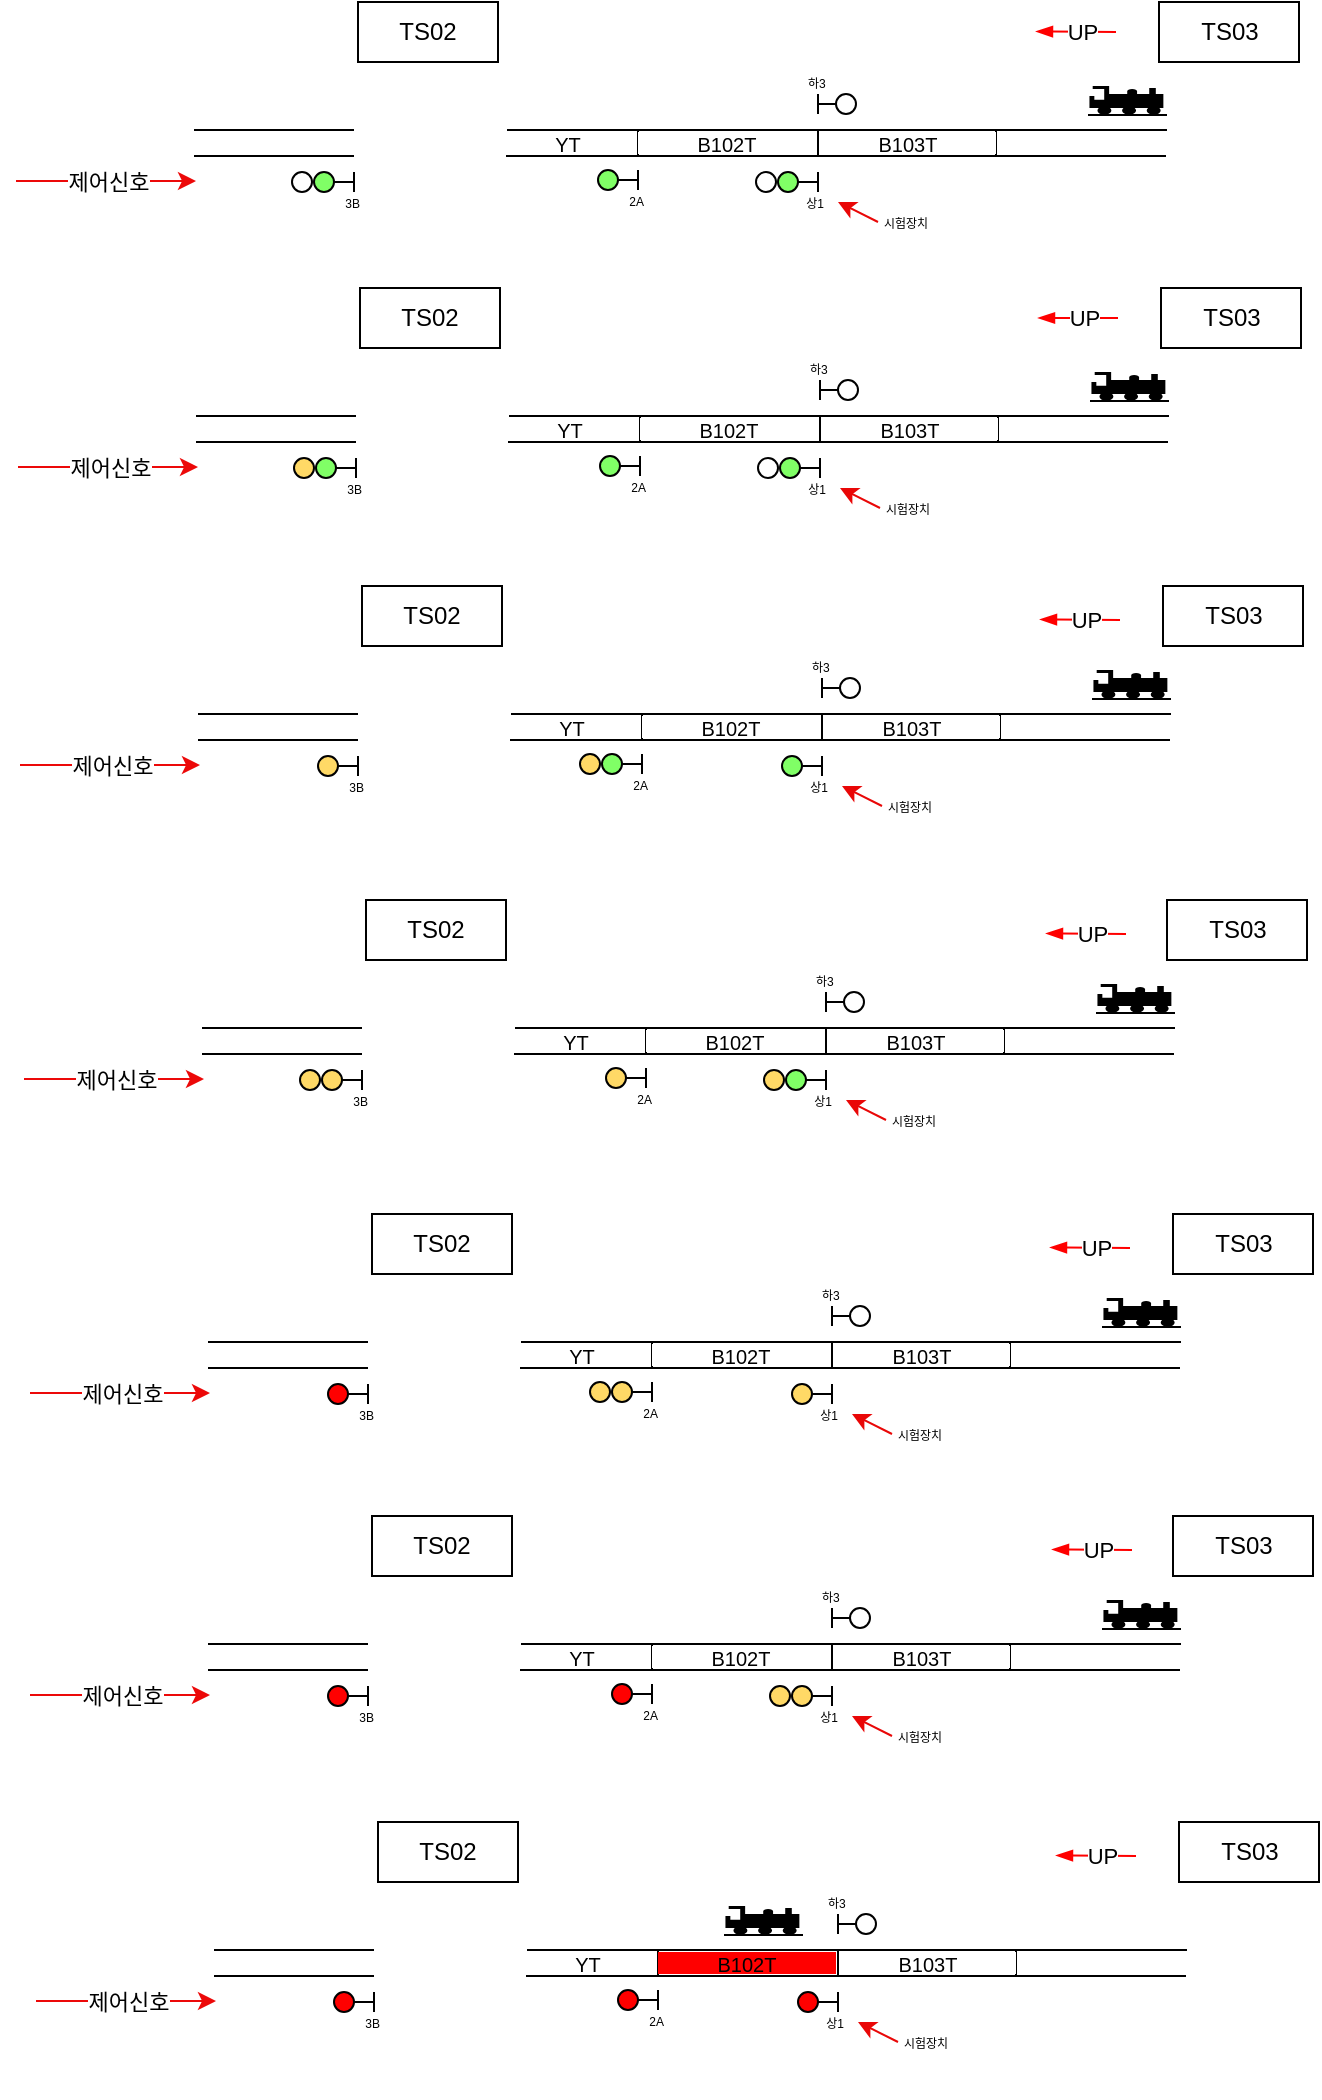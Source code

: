 <mxfile version="24.8.6">
  <diagram name="페이지-1" id="H62_dTHRxHn6-XKtVNI4">
    <mxGraphModel dx="1426" dy="781" grid="1" gridSize="10" guides="1" tooltips="1" connect="1" arrows="1" fold="1" page="1" pageScale="1" pageWidth="827" pageHeight="1169" math="0" shadow="0">
      <root>
        <mxCell id="0" />
        <mxCell id="1" parent="0" />
        <mxCell id="y24MIxbhBwyy81BUQA5c-233" value="" style="endArrow=none;html=1;rounded=0;" edge="1" parent="1">
          <mxGeometry width="50" height="50" relative="1" as="geometry">
            <mxPoint x="255.5" y="99" as="sourcePoint" />
            <mxPoint x="585.5" y="99" as="targetPoint" />
          </mxGeometry>
        </mxCell>
        <mxCell id="y24MIxbhBwyy81BUQA5c-234" value="" style="endArrow=none;html=1;rounded=0;" edge="1" parent="1">
          <mxGeometry width="50" height="50" relative="1" as="geometry">
            <mxPoint x="255" y="112" as="sourcePoint" />
            <mxPoint x="585" y="112" as="targetPoint" />
          </mxGeometry>
        </mxCell>
        <mxCell id="y24MIxbhBwyy81BUQA5c-235" value="" style="endArrow=none;html=1;rounded=0;" edge="1" parent="1">
          <mxGeometry width="50" height="50" relative="1" as="geometry">
            <mxPoint x="321" y="112" as="sourcePoint" />
            <mxPoint x="321" y="99" as="targetPoint" />
          </mxGeometry>
        </mxCell>
        <mxCell id="y24MIxbhBwyy81BUQA5c-236" value="" style="endArrow=none;html=1;rounded=0;" edge="1" parent="1">
          <mxGeometry width="50" height="50" relative="1" as="geometry">
            <mxPoint x="411" y="112" as="sourcePoint" />
            <mxPoint x="411" y="99" as="targetPoint" />
          </mxGeometry>
        </mxCell>
        <mxCell id="y24MIxbhBwyy81BUQA5c-237" value="" style="endArrow=none;html=1;rounded=0;" edge="1" parent="1">
          <mxGeometry width="50" height="50" relative="1" as="geometry">
            <mxPoint x="500" y="112" as="sourcePoint" />
            <mxPoint x="500" y="99" as="targetPoint" />
          </mxGeometry>
        </mxCell>
        <mxCell id="y24MIxbhBwyy81BUQA5c-238" value="" style="ellipse;whiteSpace=wrap;html=1;aspect=fixed;fillColor=#80ff66;strokeColor=default;" vertex="1" parent="1">
          <mxGeometry x="301" y="119" width="10" height="10" as="geometry" />
        </mxCell>
        <mxCell id="y24MIxbhBwyy81BUQA5c-239" value="" style="endArrow=none;html=1;rounded=0;exitX=1;exitY=0.5;exitDx=0;exitDy=0;" edge="1" parent="1" source="y24MIxbhBwyy81BUQA5c-238">
          <mxGeometry width="50" height="50" relative="1" as="geometry">
            <mxPoint x="471" y="139" as="sourcePoint" />
            <mxPoint x="321" y="124" as="targetPoint" />
          </mxGeometry>
        </mxCell>
        <mxCell id="y24MIxbhBwyy81BUQA5c-240" value="" style="endArrow=none;html=1;rounded=0;" edge="1" parent="1">
          <mxGeometry width="50" height="50" relative="1" as="geometry">
            <mxPoint x="321" y="129" as="sourcePoint" />
            <mxPoint x="321" y="119" as="targetPoint" />
          </mxGeometry>
        </mxCell>
        <mxCell id="y24MIxbhBwyy81BUQA5c-241" value="YT" style="text;html=1;align=center;verticalAlign=middle;resizable=0;points=[];autosize=1;strokeColor=none;fillColor=none;fontSize=8;" vertex="1" parent="1">
          <mxGeometry x="276" y="96" width="30" height="20" as="geometry" />
        </mxCell>
        <mxCell id="y24MIxbhBwyy81BUQA5c-242" value="B102T" style="text;html=1;align=center;verticalAlign=middle;resizable=0;points=[];autosize=1;strokeColor=none;fillColor=none;fontSize=8;" vertex="1" parent="1">
          <mxGeometry x="340" y="96" width="50" height="20" as="geometry" />
        </mxCell>
        <mxCell id="y24MIxbhBwyy81BUQA5c-243" value="" style="shape=mxgraph.signs.transportation.train_3;html=1;pointerEvents=1;fillColor=#000000;strokeColor=none;verticalLabelPosition=bottom;verticalAlign=top;align=center;fontSize=11;" vertex="1" parent="1">
          <mxGeometry x="546" y="77" width="39.5" height="15" as="geometry" />
        </mxCell>
        <mxCell id="y24MIxbhBwyy81BUQA5c-244" value="" style="ellipse;whiteSpace=wrap;html=1;aspect=fixed;fillColor=#80ff66;" vertex="1" parent="1">
          <mxGeometry x="391" y="120" width="10" height="10" as="geometry" />
        </mxCell>
        <mxCell id="y24MIxbhBwyy81BUQA5c-245" value="" style="endArrow=none;html=1;rounded=0;exitX=1;exitY=0.5;exitDx=0;exitDy=0;" edge="1" parent="1" source="y24MIxbhBwyy81BUQA5c-244">
          <mxGeometry width="50" height="50" relative="1" as="geometry">
            <mxPoint x="561" y="140" as="sourcePoint" />
            <mxPoint x="411" y="125" as="targetPoint" />
          </mxGeometry>
        </mxCell>
        <mxCell id="y24MIxbhBwyy81BUQA5c-246" value="" style="endArrow=none;html=1;rounded=0;" edge="1" parent="1">
          <mxGeometry width="50" height="50" relative="1" as="geometry">
            <mxPoint x="411" y="130" as="sourcePoint" />
            <mxPoint x="411" y="120" as="targetPoint" />
          </mxGeometry>
        </mxCell>
        <mxCell id="y24MIxbhBwyy81BUQA5c-247" value="&lt;font style=&quot;font-size: 6px;&quot;&gt;2A&lt;/font&gt;" style="text;html=1;align=right;verticalAlign=bottom;resizable=0;points=[];autosize=1;strokeColor=none;fillColor=none;labelPosition=left;verticalLabelPosition=top;" vertex="1" parent="1">
          <mxGeometry x="325" y="142" width="30" height="30" as="geometry" />
        </mxCell>
        <mxCell id="y24MIxbhBwyy81BUQA5c-248" value="&lt;span style=&quot;font-size: 6px;&quot;&gt;상1&lt;/span&gt;" style="text;html=1;align=right;verticalAlign=bottom;resizable=0;points=[];autosize=1;strokeColor=none;fillColor=none;labelPosition=left;verticalLabelPosition=top;" vertex="1" parent="1">
          <mxGeometry x="415" y="143" width="30" height="30" as="geometry" />
        </mxCell>
        <mxCell id="y24MIxbhBwyy81BUQA5c-249" value="" style="ellipse;whiteSpace=wrap;html=1;aspect=fixed;fillColor=none;" vertex="1" parent="1">
          <mxGeometry x="380" y="120" width="10" height="10" as="geometry" />
        </mxCell>
        <mxCell id="y24MIxbhBwyy81BUQA5c-250" value="TS03" style="rounded=0;whiteSpace=wrap;html=1;" vertex="1" parent="1">
          <mxGeometry x="581.5" y="35" width="70" height="30" as="geometry" />
        </mxCell>
        <mxCell id="y24MIxbhBwyy81BUQA5c-251" value="TS02" style="rounded=0;whiteSpace=wrap;html=1;" vertex="1" parent="1">
          <mxGeometry x="181" y="35" width="70" height="30" as="geometry" />
        </mxCell>
        <mxCell id="y24MIxbhBwyy81BUQA5c-252" value="" style="endArrow=blockThin;html=1;rounded=0;endFill=1;strokeColor=#ff0000;" edge="1" parent="1">
          <mxGeometry width="50" height="50" relative="1" as="geometry">
            <mxPoint x="560" y="50" as="sourcePoint" />
            <mxPoint x="520" y="49.76" as="targetPoint" />
          </mxGeometry>
        </mxCell>
        <mxCell id="y24MIxbhBwyy81BUQA5c-253" value="UP" style="edgeLabel;html=1;align=center;verticalAlign=middle;resizable=0;points=[];" vertex="1" connectable="0" parent="y24MIxbhBwyy81BUQA5c-252">
          <mxGeometry x="-0.117" y="1" relative="1" as="geometry">
            <mxPoint y="-1" as="offset" />
          </mxGeometry>
        </mxCell>
        <mxCell id="y24MIxbhBwyy81BUQA5c-254" value="" style="ellipse;whiteSpace=wrap;html=1;aspect=fixed;fillColor=none;strokeColor=default;" vertex="1" parent="1">
          <mxGeometry x="420" y="81" width="10" height="10" as="geometry" />
        </mxCell>
        <mxCell id="y24MIxbhBwyy81BUQA5c-255" value="" style="endArrow=none;html=1;rounded=0;exitX=0;exitY=0.5;exitDx=0;exitDy=0;" edge="1" parent="1" source="y24MIxbhBwyy81BUQA5c-254">
          <mxGeometry width="50" height="50" relative="1" as="geometry">
            <mxPoint x="561" y="101" as="sourcePoint" />
            <mxPoint x="411" y="86" as="targetPoint" />
          </mxGeometry>
        </mxCell>
        <mxCell id="y24MIxbhBwyy81BUQA5c-256" value="" style="endArrow=none;html=1;rounded=0;" edge="1" parent="1">
          <mxGeometry width="50" height="50" relative="1" as="geometry">
            <mxPoint x="411" y="91" as="sourcePoint" />
            <mxPoint x="411" y="81" as="targetPoint" />
          </mxGeometry>
        </mxCell>
        <mxCell id="y24MIxbhBwyy81BUQA5c-257" value="&lt;span style=&quot;font-size: 6px;&quot;&gt;하3&lt;/span&gt;" style="text;html=1;align=left;verticalAlign=middle;resizable=0;points=[];autosize=1;strokeColor=none;fillColor=none;labelPosition=right;verticalLabelPosition=middle;" vertex="1" parent="1">
          <mxGeometry x="374" y="59" width="30" height="30" as="geometry" />
        </mxCell>
        <mxCell id="y24MIxbhBwyy81BUQA5c-258" value="" style="endArrow=classic;html=1;rounded=0;strokeColor=#e90707;" edge="1" parent="1">
          <mxGeometry width="50" height="50" relative="1" as="geometry">
            <mxPoint x="441" y="145" as="sourcePoint" />
            <mxPoint x="421" y="135" as="targetPoint" />
          </mxGeometry>
        </mxCell>
        <mxCell id="y24MIxbhBwyy81BUQA5c-259" value="&lt;font style=&quot;font-size: 6px;&quot;&gt;시험장치&lt;/font&gt;" style="text;html=1;align=center;verticalAlign=middle;whiteSpace=wrap;rounded=0;" vertex="1" parent="1">
          <mxGeometry x="440" y="136" width="30" height="15" as="geometry" />
        </mxCell>
        <mxCell id="y24MIxbhBwyy81BUQA5c-260" value="" style="ellipse;whiteSpace=wrap;html=1;aspect=fixed;fillColor=#80ff66;strokeColor=default;" vertex="1" parent="1">
          <mxGeometry x="159" y="120" width="10" height="10" as="geometry" />
        </mxCell>
        <mxCell id="y24MIxbhBwyy81BUQA5c-261" value="" style="endArrow=none;html=1;rounded=0;exitX=1;exitY=0.5;exitDx=0;exitDy=0;" edge="1" parent="1" source="y24MIxbhBwyy81BUQA5c-260">
          <mxGeometry width="50" height="50" relative="1" as="geometry">
            <mxPoint x="329" y="140" as="sourcePoint" />
            <mxPoint x="179" y="125" as="targetPoint" />
          </mxGeometry>
        </mxCell>
        <mxCell id="y24MIxbhBwyy81BUQA5c-262" value="" style="endArrow=none;html=1;rounded=0;" edge="1" parent="1">
          <mxGeometry width="50" height="50" relative="1" as="geometry">
            <mxPoint x="179" y="130" as="sourcePoint" />
            <mxPoint x="179" y="120" as="targetPoint" />
          </mxGeometry>
        </mxCell>
        <mxCell id="y24MIxbhBwyy81BUQA5c-263" value="&lt;font style=&quot;font-size: 6px;&quot;&gt;3B&lt;/font&gt;" style="text;html=1;align=right;verticalAlign=bottom;resizable=0;points=[];autosize=1;strokeColor=none;fillColor=none;labelPosition=left;verticalLabelPosition=top;" vertex="1" parent="1">
          <mxGeometry x="183" y="143" width="30" height="30" as="geometry" />
        </mxCell>
        <mxCell id="y24MIxbhBwyy81BUQA5c-264" value="" style="ellipse;whiteSpace=wrap;html=1;aspect=fixed;fillColor=none;strokeColor=default;" vertex="1" parent="1">
          <mxGeometry x="148" y="120" width="10" height="10" as="geometry" />
        </mxCell>
        <mxCell id="y24MIxbhBwyy81BUQA5c-265" value="" style="endArrow=none;html=1;rounded=0;" edge="1" parent="1">
          <mxGeometry width="50" height="50" relative="1" as="geometry">
            <mxPoint x="99" y="99" as="sourcePoint" />
            <mxPoint x="179" y="99" as="targetPoint" />
          </mxGeometry>
        </mxCell>
        <mxCell id="y24MIxbhBwyy81BUQA5c-266" value="" style="endArrow=none;html=1;rounded=0;" edge="1" parent="1">
          <mxGeometry width="50" height="50" relative="1" as="geometry">
            <mxPoint x="99" y="112" as="sourcePoint" />
            <mxPoint x="179" y="112" as="targetPoint" />
          </mxGeometry>
        </mxCell>
        <mxCell id="y24MIxbhBwyy81BUQA5c-267" value="" style="endArrow=classic;html=1;rounded=0;strokeColor=#ec0909;" edge="1" parent="1">
          <mxGeometry width="50" height="50" relative="1" as="geometry">
            <mxPoint x="10" y="124.5" as="sourcePoint" />
            <mxPoint x="100" y="124.5" as="targetPoint" />
          </mxGeometry>
        </mxCell>
        <mxCell id="y24MIxbhBwyy81BUQA5c-268" value="제어신호" style="edgeLabel;html=1;align=center;verticalAlign=middle;resizable=0;points=[];" vertex="1" connectable="0" parent="y24MIxbhBwyy81BUQA5c-267">
          <mxGeometry x="0.356" y="-3" relative="1" as="geometry">
            <mxPoint x="-15" y="-3" as="offset" />
          </mxGeometry>
        </mxCell>
        <mxCell id="y24MIxbhBwyy81BUQA5c-269" value="" style="endArrow=none;html=1;rounded=0;" edge="1" parent="1">
          <mxGeometry width="50" height="50" relative="1" as="geometry">
            <mxPoint x="256.5" y="242" as="sourcePoint" />
            <mxPoint x="586.5" y="242" as="targetPoint" />
          </mxGeometry>
        </mxCell>
        <mxCell id="y24MIxbhBwyy81BUQA5c-270" value="" style="endArrow=none;html=1;rounded=0;" edge="1" parent="1">
          <mxGeometry width="50" height="50" relative="1" as="geometry">
            <mxPoint x="256" y="255" as="sourcePoint" />
            <mxPoint x="586" y="255" as="targetPoint" />
          </mxGeometry>
        </mxCell>
        <mxCell id="y24MIxbhBwyy81BUQA5c-271" value="" style="endArrow=none;html=1;rounded=0;" edge="1" parent="1">
          <mxGeometry width="50" height="50" relative="1" as="geometry">
            <mxPoint x="322" y="255" as="sourcePoint" />
            <mxPoint x="322" y="242" as="targetPoint" />
          </mxGeometry>
        </mxCell>
        <mxCell id="y24MIxbhBwyy81BUQA5c-272" value="" style="endArrow=none;html=1;rounded=0;" edge="1" parent="1">
          <mxGeometry width="50" height="50" relative="1" as="geometry">
            <mxPoint x="412" y="255" as="sourcePoint" />
            <mxPoint x="412" y="242" as="targetPoint" />
          </mxGeometry>
        </mxCell>
        <mxCell id="y24MIxbhBwyy81BUQA5c-273" value="" style="endArrow=none;html=1;rounded=0;" edge="1" parent="1">
          <mxGeometry width="50" height="50" relative="1" as="geometry">
            <mxPoint x="501" y="255" as="sourcePoint" />
            <mxPoint x="501" y="242" as="targetPoint" />
          </mxGeometry>
        </mxCell>
        <mxCell id="y24MIxbhBwyy81BUQA5c-274" value="" style="ellipse;whiteSpace=wrap;html=1;aspect=fixed;fillColor=#80ff66;strokeColor=default;" vertex="1" parent="1">
          <mxGeometry x="302" y="262" width="10" height="10" as="geometry" />
        </mxCell>
        <mxCell id="y24MIxbhBwyy81BUQA5c-275" value="" style="endArrow=none;html=1;rounded=0;exitX=1;exitY=0.5;exitDx=0;exitDy=0;" edge="1" parent="1" source="y24MIxbhBwyy81BUQA5c-274">
          <mxGeometry width="50" height="50" relative="1" as="geometry">
            <mxPoint x="472" y="282" as="sourcePoint" />
            <mxPoint x="322" y="267" as="targetPoint" />
          </mxGeometry>
        </mxCell>
        <mxCell id="y24MIxbhBwyy81BUQA5c-276" value="" style="endArrow=none;html=1;rounded=0;" edge="1" parent="1">
          <mxGeometry width="50" height="50" relative="1" as="geometry">
            <mxPoint x="322" y="272" as="sourcePoint" />
            <mxPoint x="322" y="262" as="targetPoint" />
          </mxGeometry>
        </mxCell>
        <mxCell id="y24MIxbhBwyy81BUQA5c-277" value="YT" style="text;html=1;align=center;verticalAlign=middle;resizable=0;points=[];autosize=1;strokeColor=none;fillColor=none;fontSize=8;" vertex="1" parent="1">
          <mxGeometry x="277" y="239" width="30" height="20" as="geometry" />
        </mxCell>
        <mxCell id="y24MIxbhBwyy81BUQA5c-278" value="B102T" style="text;html=1;align=center;verticalAlign=middle;resizable=0;points=[];autosize=1;strokeColor=none;fillColor=none;fontSize=8;" vertex="1" parent="1">
          <mxGeometry x="341" y="239" width="50" height="20" as="geometry" />
        </mxCell>
        <mxCell id="y24MIxbhBwyy81BUQA5c-279" value="" style="shape=mxgraph.signs.transportation.train_3;html=1;pointerEvents=1;fillColor=#000000;strokeColor=none;verticalLabelPosition=bottom;verticalAlign=top;align=center;fontSize=11;" vertex="1" parent="1">
          <mxGeometry x="547" y="220" width="39.5" height="15" as="geometry" />
        </mxCell>
        <mxCell id="y24MIxbhBwyy81BUQA5c-280" value="" style="ellipse;whiteSpace=wrap;html=1;aspect=fixed;fillColor=#80ff66;" vertex="1" parent="1">
          <mxGeometry x="392" y="263" width="10" height="10" as="geometry" />
        </mxCell>
        <mxCell id="y24MIxbhBwyy81BUQA5c-281" value="" style="endArrow=none;html=1;rounded=0;exitX=1;exitY=0.5;exitDx=0;exitDy=0;" edge="1" parent="1" source="y24MIxbhBwyy81BUQA5c-280">
          <mxGeometry width="50" height="50" relative="1" as="geometry">
            <mxPoint x="562" y="283" as="sourcePoint" />
            <mxPoint x="412" y="268" as="targetPoint" />
          </mxGeometry>
        </mxCell>
        <mxCell id="y24MIxbhBwyy81BUQA5c-282" value="" style="endArrow=none;html=1;rounded=0;" edge="1" parent="1">
          <mxGeometry width="50" height="50" relative="1" as="geometry">
            <mxPoint x="412" y="273" as="sourcePoint" />
            <mxPoint x="412" y="263" as="targetPoint" />
          </mxGeometry>
        </mxCell>
        <mxCell id="y24MIxbhBwyy81BUQA5c-283" value="&lt;font style=&quot;font-size: 6px;&quot;&gt;2A&lt;/font&gt;" style="text;html=1;align=right;verticalAlign=bottom;resizable=0;points=[];autosize=1;strokeColor=none;fillColor=none;labelPosition=left;verticalLabelPosition=top;" vertex="1" parent="1">
          <mxGeometry x="326" y="285" width="30" height="30" as="geometry" />
        </mxCell>
        <mxCell id="y24MIxbhBwyy81BUQA5c-284" value="&lt;span style=&quot;font-size: 6px;&quot;&gt;상1&lt;/span&gt;" style="text;html=1;align=right;verticalAlign=bottom;resizable=0;points=[];autosize=1;strokeColor=none;fillColor=none;labelPosition=left;verticalLabelPosition=top;" vertex="1" parent="1">
          <mxGeometry x="416" y="286" width="30" height="30" as="geometry" />
        </mxCell>
        <mxCell id="y24MIxbhBwyy81BUQA5c-285" value="" style="ellipse;whiteSpace=wrap;html=1;aspect=fixed;fillColor=none;" vertex="1" parent="1">
          <mxGeometry x="381" y="263" width="10" height="10" as="geometry" />
        </mxCell>
        <mxCell id="y24MIxbhBwyy81BUQA5c-286" value="TS03" style="rounded=0;whiteSpace=wrap;html=1;" vertex="1" parent="1">
          <mxGeometry x="582.5" y="178" width="70" height="30" as="geometry" />
        </mxCell>
        <mxCell id="y24MIxbhBwyy81BUQA5c-287" value="TS02" style="rounded=0;whiteSpace=wrap;html=1;" vertex="1" parent="1">
          <mxGeometry x="182" y="178" width="70" height="30" as="geometry" />
        </mxCell>
        <mxCell id="y24MIxbhBwyy81BUQA5c-288" value="" style="endArrow=blockThin;html=1;rounded=0;endFill=1;strokeColor=#ff0000;" edge="1" parent="1">
          <mxGeometry width="50" height="50" relative="1" as="geometry">
            <mxPoint x="561" y="193" as="sourcePoint" />
            <mxPoint x="521" y="193" as="targetPoint" />
          </mxGeometry>
        </mxCell>
        <mxCell id="y24MIxbhBwyy81BUQA5c-289" value="UP" style="edgeLabel;html=1;align=center;verticalAlign=middle;resizable=0;points=[];" vertex="1" connectable="0" parent="y24MIxbhBwyy81BUQA5c-288">
          <mxGeometry x="-0.117" y="1" relative="1" as="geometry">
            <mxPoint y="-1" as="offset" />
          </mxGeometry>
        </mxCell>
        <mxCell id="y24MIxbhBwyy81BUQA5c-290" value="" style="ellipse;whiteSpace=wrap;html=1;aspect=fixed;fillColor=none;strokeColor=default;" vertex="1" parent="1">
          <mxGeometry x="421" y="224" width="10" height="10" as="geometry" />
        </mxCell>
        <mxCell id="y24MIxbhBwyy81BUQA5c-291" value="" style="endArrow=none;html=1;rounded=0;exitX=0;exitY=0.5;exitDx=0;exitDy=0;" edge="1" parent="1" source="y24MIxbhBwyy81BUQA5c-290">
          <mxGeometry width="50" height="50" relative="1" as="geometry">
            <mxPoint x="562" y="244" as="sourcePoint" />
            <mxPoint x="412" y="229" as="targetPoint" />
          </mxGeometry>
        </mxCell>
        <mxCell id="y24MIxbhBwyy81BUQA5c-292" value="" style="endArrow=none;html=1;rounded=0;" edge="1" parent="1">
          <mxGeometry width="50" height="50" relative="1" as="geometry">
            <mxPoint x="412" y="234" as="sourcePoint" />
            <mxPoint x="412" y="224" as="targetPoint" />
          </mxGeometry>
        </mxCell>
        <mxCell id="y24MIxbhBwyy81BUQA5c-293" value="&lt;span style=&quot;font-size: 6px;&quot;&gt;하3&lt;/span&gt;" style="text;html=1;align=left;verticalAlign=middle;resizable=0;points=[];autosize=1;strokeColor=none;fillColor=none;labelPosition=right;verticalLabelPosition=middle;" vertex="1" parent="1">
          <mxGeometry x="375" y="202" width="30" height="30" as="geometry" />
        </mxCell>
        <mxCell id="y24MIxbhBwyy81BUQA5c-294" value="" style="endArrow=classic;html=1;rounded=0;strokeColor=#e90707;" edge="1" parent="1">
          <mxGeometry width="50" height="50" relative="1" as="geometry">
            <mxPoint x="442" y="288" as="sourcePoint" />
            <mxPoint x="422" y="278" as="targetPoint" />
          </mxGeometry>
        </mxCell>
        <mxCell id="y24MIxbhBwyy81BUQA5c-295" value="&lt;font style=&quot;font-size: 6px;&quot;&gt;시험장치&lt;/font&gt;" style="text;html=1;align=center;verticalAlign=middle;whiteSpace=wrap;rounded=0;" vertex="1" parent="1">
          <mxGeometry x="441" y="279" width="30" height="15" as="geometry" />
        </mxCell>
        <mxCell id="y24MIxbhBwyy81BUQA5c-296" value="" style="ellipse;whiteSpace=wrap;html=1;aspect=fixed;fillColor=#80ff66;strokeColor=default;" vertex="1" parent="1">
          <mxGeometry x="160" y="263" width="10" height="10" as="geometry" />
        </mxCell>
        <mxCell id="y24MIxbhBwyy81BUQA5c-297" value="" style="endArrow=none;html=1;rounded=0;exitX=1;exitY=0.5;exitDx=0;exitDy=0;" edge="1" parent="1" source="y24MIxbhBwyy81BUQA5c-296">
          <mxGeometry width="50" height="50" relative="1" as="geometry">
            <mxPoint x="330" y="283" as="sourcePoint" />
            <mxPoint x="180" y="268" as="targetPoint" />
          </mxGeometry>
        </mxCell>
        <mxCell id="y24MIxbhBwyy81BUQA5c-298" value="" style="endArrow=none;html=1;rounded=0;" edge="1" parent="1">
          <mxGeometry width="50" height="50" relative="1" as="geometry">
            <mxPoint x="180" y="273" as="sourcePoint" />
            <mxPoint x="180" y="263" as="targetPoint" />
          </mxGeometry>
        </mxCell>
        <mxCell id="y24MIxbhBwyy81BUQA5c-299" value="&lt;font style=&quot;font-size: 6px;&quot;&gt;3B&lt;/font&gt;" style="text;html=1;align=right;verticalAlign=bottom;resizable=0;points=[];autosize=1;strokeColor=none;fillColor=none;labelPosition=left;verticalLabelPosition=top;" vertex="1" parent="1">
          <mxGeometry x="184" y="286" width="30" height="30" as="geometry" />
        </mxCell>
        <mxCell id="y24MIxbhBwyy81BUQA5c-300" value="" style="ellipse;whiteSpace=wrap;html=1;aspect=fixed;fillColor=#FFD966;strokeColor=default;" vertex="1" parent="1">
          <mxGeometry x="149" y="263" width="10" height="10" as="geometry" />
        </mxCell>
        <mxCell id="y24MIxbhBwyy81BUQA5c-301" value="" style="endArrow=none;html=1;rounded=0;" edge="1" parent="1">
          <mxGeometry width="50" height="50" relative="1" as="geometry">
            <mxPoint x="100" y="242" as="sourcePoint" />
            <mxPoint x="180" y="242" as="targetPoint" />
          </mxGeometry>
        </mxCell>
        <mxCell id="y24MIxbhBwyy81BUQA5c-302" value="" style="endArrow=none;html=1;rounded=0;" edge="1" parent="1">
          <mxGeometry width="50" height="50" relative="1" as="geometry">
            <mxPoint x="100" y="255" as="sourcePoint" />
            <mxPoint x="180" y="255" as="targetPoint" />
          </mxGeometry>
        </mxCell>
        <mxCell id="y24MIxbhBwyy81BUQA5c-303" value="" style="endArrow=classic;html=1;rounded=0;strokeColor=#ec0909;" edge="1" parent="1">
          <mxGeometry width="50" height="50" relative="1" as="geometry">
            <mxPoint x="11" y="267.5" as="sourcePoint" />
            <mxPoint x="101" y="267.5" as="targetPoint" />
          </mxGeometry>
        </mxCell>
        <mxCell id="y24MIxbhBwyy81BUQA5c-304" value="제어신호" style="edgeLabel;html=1;align=center;verticalAlign=middle;resizable=0;points=[];" vertex="1" connectable="0" parent="y24MIxbhBwyy81BUQA5c-303">
          <mxGeometry x="0.356" y="-3" relative="1" as="geometry">
            <mxPoint x="-15" y="-3" as="offset" />
          </mxGeometry>
        </mxCell>
        <mxCell id="y24MIxbhBwyy81BUQA5c-305" value="" style="endArrow=none;html=1;rounded=0;" edge="1" parent="1">
          <mxGeometry width="50" height="50" relative="1" as="geometry">
            <mxPoint x="257.5" y="391" as="sourcePoint" />
            <mxPoint x="587.5" y="391" as="targetPoint" />
          </mxGeometry>
        </mxCell>
        <mxCell id="y24MIxbhBwyy81BUQA5c-306" value="" style="endArrow=none;html=1;rounded=0;" edge="1" parent="1">
          <mxGeometry width="50" height="50" relative="1" as="geometry">
            <mxPoint x="257" y="404" as="sourcePoint" />
            <mxPoint x="587" y="404" as="targetPoint" />
          </mxGeometry>
        </mxCell>
        <mxCell id="y24MIxbhBwyy81BUQA5c-307" value="" style="endArrow=none;html=1;rounded=0;" edge="1" parent="1">
          <mxGeometry width="50" height="50" relative="1" as="geometry">
            <mxPoint x="323" y="404" as="sourcePoint" />
            <mxPoint x="323" y="391" as="targetPoint" />
          </mxGeometry>
        </mxCell>
        <mxCell id="y24MIxbhBwyy81BUQA5c-308" value="" style="endArrow=none;html=1;rounded=0;" edge="1" parent="1">
          <mxGeometry width="50" height="50" relative="1" as="geometry">
            <mxPoint x="413" y="404" as="sourcePoint" />
            <mxPoint x="413" y="391" as="targetPoint" />
          </mxGeometry>
        </mxCell>
        <mxCell id="y24MIxbhBwyy81BUQA5c-309" value="" style="endArrow=none;html=1;rounded=0;" edge="1" parent="1">
          <mxGeometry width="50" height="50" relative="1" as="geometry">
            <mxPoint x="502" y="404" as="sourcePoint" />
            <mxPoint x="502" y="391" as="targetPoint" />
          </mxGeometry>
        </mxCell>
        <mxCell id="y24MIxbhBwyy81BUQA5c-310" value="" style="ellipse;whiteSpace=wrap;html=1;aspect=fixed;fillColor=#80ff66;strokeColor=default;" vertex="1" parent="1">
          <mxGeometry x="303" y="411" width="10" height="10" as="geometry" />
        </mxCell>
        <mxCell id="y24MIxbhBwyy81BUQA5c-311" value="" style="endArrow=none;html=1;rounded=0;exitX=1;exitY=0.5;exitDx=0;exitDy=0;" edge="1" parent="1" source="y24MIxbhBwyy81BUQA5c-310">
          <mxGeometry width="50" height="50" relative="1" as="geometry">
            <mxPoint x="473" y="431" as="sourcePoint" />
            <mxPoint x="323" y="416" as="targetPoint" />
          </mxGeometry>
        </mxCell>
        <mxCell id="y24MIxbhBwyy81BUQA5c-312" value="" style="endArrow=none;html=1;rounded=0;" edge="1" parent="1">
          <mxGeometry width="50" height="50" relative="1" as="geometry">
            <mxPoint x="323" y="421" as="sourcePoint" />
            <mxPoint x="323" y="411" as="targetPoint" />
          </mxGeometry>
        </mxCell>
        <mxCell id="y24MIxbhBwyy81BUQA5c-313" value="YT" style="text;html=1;align=center;verticalAlign=middle;resizable=0;points=[];autosize=1;strokeColor=none;fillColor=none;fontSize=8;" vertex="1" parent="1">
          <mxGeometry x="278" y="388" width="30" height="20" as="geometry" />
        </mxCell>
        <mxCell id="y24MIxbhBwyy81BUQA5c-314" value="B102T" style="text;html=1;align=center;verticalAlign=middle;resizable=0;points=[];autosize=1;strokeColor=none;fillColor=none;fontSize=8;" vertex="1" parent="1">
          <mxGeometry x="342" y="388" width="50" height="20" as="geometry" />
        </mxCell>
        <mxCell id="y24MIxbhBwyy81BUQA5c-315" value="" style="shape=mxgraph.signs.transportation.train_3;html=1;pointerEvents=1;fillColor=#000000;strokeColor=none;verticalLabelPosition=bottom;verticalAlign=top;align=center;fontSize=11;" vertex="1" parent="1">
          <mxGeometry x="548" y="369" width="39.5" height="15" as="geometry" />
        </mxCell>
        <mxCell id="y24MIxbhBwyy81BUQA5c-316" value="" style="ellipse;whiteSpace=wrap;html=1;aspect=fixed;fillColor=#80ff66;" vertex="1" parent="1">
          <mxGeometry x="393" y="412" width="10" height="10" as="geometry" />
        </mxCell>
        <mxCell id="y24MIxbhBwyy81BUQA5c-317" value="" style="endArrow=none;html=1;rounded=0;exitX=1;exitY=0.5;exitDx=0;exitDy=0;" edge="1" parent="1" source="y24MIxbhBwyy81BUQA5c-316">
          <mxGeometry width="50" height="50" relative="1" as="geometry">
            <mxPoint x="563" y="432" as="sourcePoint" />
            <mxPoint x="413" y="417" as="targetPoint" />
          </mxGeometry>
        </mxCell>
        <mxCell id="y24MIxbhBwyy81BUQA5c-318" value="" style="endArrow=none;html=1;rounded=0;" edge="1" parent="1">
          <mxGeometry width="50" height="50" relative="1" as="geometry">
            <mxPoint x="413" y="422" as="sourcePoint" />
            <mxPoint x="413" y="412" as="targetPoint" />
          </mxGeometry>
        </mxCell>
        <mxCell id="y24MIxbhBwyy81BUQA5c-319" value="&lt;font style=&quot;font-size: 6px;&quot;&gt;2A&lt;/font&gt;" style="text;html=1;align=right;verticalAlign=bottom;resizable=0;points=[];autosize=1;strokeColor=none;fillColor=none;labelPosition=left;verticalLabelPosition=top;" vertex="1" parent="1">
          <mxGeometry x="327" y="434" width="30" height="30" as="geometry" />
        </mxCell>
        <mxCell id="y24MIxbhBwyy81BUQA5c-320" value="&lt;span style=&quot;font-size: 6px;&quot;&gt;상1&lt;/span&gt;" style="text;html=1;align=right;verticalAlign=bottom;resizable=0;points=[];autosize=1;strokeColor=none;fillColor=none;labelPosition=left;verticalLabelPosition=top;" vertex="1" parent="1">
          <mxGeometry x="417" y="435" width="30" height="30" as="geometry" />
        </mxCell>
        <mxCell id="y24MIxbhBwyy81BUQA5c-321" value="TS03" style="rounded=0;whiteSpace=wrap;html=1;" vertex="1" parent="1">
          <mxGeometry x="583.5" y="327" width="70" height="30" as="geometry" />
        </mxCell>
        <mxCell id="y24MIxbhBwyy81BUQA5c-322" value="TS02" style="rounded=0;whiteSpace=wrap;html=1;" vertex="1" parent="1">
          <mxGeometry x="183" y="327" width="70" height="30" as="geometry" />
        </mxCell>
        <mxCell id="y24MIxbhBwyy81BUQA5c-323" value="" style="endArrow=blockThin;html=1;rounded=0;endFill=1;strokeColor=#ff0000;" edge="1" parent="1">
          <mxGeometry width="50" height="50" relative="1" as="geometry">
            <mxPoint x="562" y="344" as="sourcePoint" />
            <mxPoint x="522" y="343.76" as="targetPoint" />
          </mxGeometry>
        </mxCell>
        <mxCell id="y24MIxbhBwyy81BUQA5c-324" value="UP" style="edgeLabel;html=1;align=center;verticalAlign=middle;resizable=0;points=[];" vertex="1" connectable="0" parent="y24MIxbhBwyy81BUQA5c-323">
          <mxGeometry x="-0.117" y="1" relative="1" as="geometry">
            <mxPoint y="-1" as="offset" />
          </mxGeometry>
        </mxCell>
        <mxCell id="y24MIxbhBwyy81BUQA5c-325" value="" style="ellipse;whiteSpace=wrap;html=1;aspect=fixed;fillColor=none;strokeColor=default;" vertex="1" parent="1">
          <mxGeometry x="422" y="373" width="10" height="10" as="geometry" />
        </mxCell>
        <mxCell id="y24MIxbhBwyy81BUQA5c-326" value="" style="endArrow=none;html=1;rounded=0;exitX=0;exitY=0.5;exitDx=0;exitDy=0;" edge="1" parent="1" source="y24MIxbhBwyy81BUQA5c-325">
          <mxGeometry width="50" height="50" relative="1" as="geometry">
            <mxPoint x="563" y="393" as="sourcePoint" />
            <mxPoint x="413" y="378" as="targetPoint" />
          </mxGeometry>
        </mxCell>
        <mxCell id="y24MIxbhBwyy81BUQA5c-327" value="" style="endArrow=none;html=1;rounded=0;" edge="1" parent="1">
          <mxGeometry width="50" height="50" relative="1" as="geometry">
            <mxPoint x="413" y="383" as="sourcePoint" />
            <mxPoint x="413" y="373" as="targetPoint" />
          </mxGeometry>
        </mxCell>
        <mxCell id="y24MIxbhBwyy81BUQA5c-328" value="&lt;span style=&quot;font-size: 6px;&quot;&gt;하3&lt;/span&gt;" style="text;html=1;align=left;verticalAlign=middle;resizable=0;points=[];autosize=1;strokeColor=none;fillColor=none;labelPosition=right;verticalLabelPosition=middle;" vertex="1" parent="1">
          <mxGeometry x="376" y="351" width="30" height="30" as="geometry" />
        </mxCell>
        <mxCell id="y24MIxbhBwyy81BUQA5c-329" value="" style="endArrow=classic;html=1;rounded=0;strokeColor=#e90707;" edge="1" parent="1">
          <mxGeometry width="50" height="50" relative="1" as="geometry">
            <mxPoint x="443" y="437" as="sourcePoint" />
            <mxPoint x="423" y="427" as="targetPoint" />
          </mxGeometry>
        </mxCell>
        <mxCell id="y24MIxbhBwyy81BUQA5c-330" value="&lt;font style=&quot;font-size: 6px;&quot;&gt;시험장치&lt;/font&gt;" style="text;html=1;align=center;verticalAlign=middle;whiteSpace=wrap;rounded=0;" vertex="1" parent="1">
          <mxGeometry x="442" y="428" width="30" height="15" as="geometry" />
        </mxCell>
        <mxCell id="y24MIxbhBwyy81BUQA5c-331" value="" style="ellipse;whiteSpace=wrap;html=1;aspect=fixed;fillColor=#FFD966;strokeColor=default;" vertex="1" parent="1">
          <mxGeometry x="161" y="412" width="10" height="10" as="geometry" />
        </mxCell>
        <mxCell id="y24MIxbhBwyy81BUQA5c-332" value="" style="endArrow=none;html=1;rounded=0;exitX=1;exitY=0.5;exitDx=0;exitDy=0;" edge="1" parent="1" source="y24MIxbhBwyy81BUQA5c-331">
          <mxGeometry width="50" height="50" relative="1" as="geometry">
            <mxPoint x="331" y="432" as="sourcePoint" />
            <mxPoint x="181" y="417" as="targetPoint" />
          </mxGeometry>
        </mxCell>
        <mxCell id="y24MIxbhBwyy81BUQA5c-333" value="" style="endArrow=none;html=1;rounded=0;" edge="1" parent="1">
          <mxGeometry width="50" height="50" relative="1" as="geometry">
            <mxPoint x="181" y="422" as="sourcePoint" />
            <mxPoint x="181" y="412" as="targetPoint" />
          </mxGeometry>
        </mxCell>
        <mxCell id="y24MIxbhBwyy81BUQA5c-334" value="&lt;font style=&quot;font-size: 6px;&quot;&gt;3B&lt;/font&gt;" style="text;html=1;align=right;verticalAlign=bottom;resizable=0;points=[];autosize=1;strokeColor=none;fillColor=none;labelPosition=left;verticalLabelPosition=top;" vertex="1" parent="1">
          <mxGeometry x="185" y="435" width="30" height="30" as="geometry" />
        </mxCell>
        <mxCell id="y24MIxbhBwyy81BUQA5c-335" value="" style="endArrow=none;html=1;rounded=0;" edge="1" parent="1">
          <mxGeometry width="50" height="50" relative="1" as="geometry">
            <mxPoint x="101" y="391" as="sourcePoint" />
            <mxPoint x="181" y="391" as="targetPoint" />
          </mxGeometry>
        </mxCell>
        <mxCell id="y24MIxbhBwyy81BUQA5c-336" value="" style="endArrow=none;html=1;rounded=0;" edge="1" parent="1">
          <mxGeometry width="50" height="50" relative="1" as="geometry">
            <mxPoint x="101" y="404" as="sourcePoint" />
            <mxPoint x="181" y="404" as="targetPoint" />
          </mxGeometry>
        </mxCell>
        <mxCell id="y24MIxbhBwyy81BUQA5c-337" value="" style="endArrow=classic;html=1;rounded=0;strokeColor=#ec0909;" edge="1" parent="1">
          <mxGeometry width="50" height="50" relative="1" as="geometry">
            <mxPoint x="12" y="416.5" as="sourcePoint" />
            <mxPoint x="102" y="416.5" as="targetPoint" />
          </mxGeometry>
        </mxCell>
        <mxCell id="y24MIxbhBwyy81BUQA5c-338" value="제어신호" style="edgeLabel;html=1;align=center;verticalAlign=middle;resizable=0;points=[];" vertex="1" connectable="0" parent="y24MIxbhBwyy81BUQA5c-337">
          <mxGeometry x="0.356" y="-3" relative="1" as="geometry">
            <mxPoint x="-15" y="-3" as="offset" />
          </mxGeometry>
        </mxCell>
        <mxCell id="y24MIxbhBwyy81BUQA5c-339" value="" style="endArrow=none;html=1;rounded=0;" edge="1" parent="1">
          <mxGeometry width="50" height="50" relative="1" as="geometry">
            <mxPoint x="259.5" y="548" as="sourcePoint" />
            <mxPoint x="589.5" y="548" as="targetPoint" />
          </mxGeometry>
        </mxCell>
        <mxCell id="y24MIxbhBwyy81BUQA5c-340" value="" style="endArrow=none;html=1;rounded=0;" edge="1" parent="1">
          <mxGeometry width="50" height="50" relative="1" as="geometry">
            <mxPoint x="259" y="561" as="sourcePoint" />
            <mxPoint x="589" y="561" as="targetPoint" />
          </mxGeometry>
        </mxCell>
        <mxCell id="y24MIxbhBwyy81BUQA5c-341" value="" style="endArrow=none;html=1;rounded=0;" edge="1" parent="1">
          <mxGeometry width="50" height="50" relative="1" as="geometry">
            <mxPoint x="325" y="561" as="sourcePoint" />
            <mxPoint x="325" y="548" as="targetPoint" />
          </mxGeometry>
        </mxCell>
        <mxCell id="y24MIxbhBwyy81BUQA5c-342" value="" style="endArrow=none;html=1;rounded=0;" edge="1" parent="1">
          <mxGeometry width="50" height="50" relative="1" as="geometry">
            <mxPoint x="415" y="561" as="sourcePoint" />
            <mxPoint x="415" y="548" as="targetPoint" />
          </mxGeometry>
        </mxCell>
        <mxCell id="y24MIxbhBwyy81BUQA5c-343" value="" style="endArrow=none;html=1;rounded=0;" edge="1" parent="1">
          <mxGeometry width="50" height="50" relative="1" as="geometry">
            <mxPoint x="504" y="561" as="sourcePoint" />
            <mxPoint x="504" y="548" as="targetPoint" />
          </mxGeometry>
        </mxCell>
        <mxCell id="y24MIxbhBwyy81BUQA5c-344" value="" style="ellipse;whiteSpace=wrap;html=1;aspect=fixed;fillColor=#FFD966;strokeColor=default;" vertex="1" parent="1">
          <mxGeometry x="305" y="568" width="10" height="10" as="geometry" />
        </mxCell>
        <mxCell id="y24MIxbhBwyy81BUQA5c-345" value="" style="endArrow=none;html=1;rounded=0;exitX=1;exitY=0.5;exitDx=0;exitDy=0;" edge="1" parent="1" source="y24MIxbhBwyy81BUQA5c-344">
          <mxGeometry width="50" height="50" relative="1" as="geometry">
            <mxPoint x="475" y="588" as="sourcePoint" />
            <mxPoint x="325" y="573" as="targetPoint" />
          </mxGeometry>
        </mxCell>
        <mxCell id="y24MIxbhBwyy81BUQA5c-346" value="" style="endArrow=none;html=1;rounded=0;" edge="1" parent="1">
          <mxGeometry width="50" height="50" relative="1" as="geometry">
            <mxPoint x="325" y="578" as="sourcePoint" />
            <mxPoint x="325" y="568" as="targetPoint" />
          </mxGeometry>
        </mxCell>
        <mxCell id="y24MIxbhBwyy81BUQA5c-347" value="YT" style="text;html=1;align=center;verticalAlign=middle;resizable=0;points=[];autosize=1;strokeColor=none;fillColor=none;fontSize=8;" vertex="1" parent="1">
          <mxGeometry x="280" y="545" width="30" height="20" as="geometry" />
        </mxCell>
        <mxCell id="y24MIxbhBwyy81BUQA5c-348" value="B102T" style="text;html=1;align=center;verticalAlign=middle;resizable=0;points=[];autosize=1;strokeColor=none;fillColor=none;fontSize=8;" vertex="1" parent="1">
          <mxGeometry x="344" y="545" width="50" height="20" as="geometry" />
        </mxCell>
        <mxCell id="y24MIxbhBwyy81BUQA5c-349" value="" style="shape=mxgraph.signs.transportation.train_3;html=1;pointerEvents=1;fillColor=#000000;strokeColor=none;verticalLabelPosition=bottom;verticalAlign=top;align=center;fontSize=11;" vertex="1" parent="1">
          <mxGeometry x="550" y="526" width="39.5" height="15" as="geometry" />
        </mxCell>
        <mxCell id="y24MIxbhBwyy81BUQA5c-350" value="" style="ellipse;whiteSpace=wrap;html=1;aspect=fixed;fillColor=#80ff66;" vertex="1" parent="1">
          <mxGeometry x="395" y="569" width="10" height="10" as="geometry" />
        </mxCell>
        <mxCell id="y24MIxbhBwyy81BUQA5c-351" value="" style="endArrow=none;html=1;rounded=0;exitX=1;exitY=0.5;exitDx=0;exitDy=0;" edge="1" parent="1" source="y24MIxbhBwyy81BUQA5c-350">
          <mxGeometry width="50" height="50" relative="1" as="geometry">
            <mxPoint x="565" y="589" as="sourcePoint" />
            <mxPoint x="415" y="574" as="targetPoint" />
          </mxGeometry>
        </mxCell>
        <mxCell id="y24MIxbhBwyy81BUQA5c-352" value="" style="endArrow=none;html=1;rounded=0;" edge="1" parent="1">
          <mxGeometry width="50" height="50" relative="1" as="geometry">
            <mxPoint x="415" y="579" as="sourcePoint" />
            <mxPoint x="415" y="569" as="targetPoint" />
          </mxGeometry>
        </mxCell>
        <mxCell id="y24MIxbhBwyy81BUQA5c-353" value="&lt;font style=&quot;font-size: 6px;&quot;&gt;2A&lt;/font&gt;" style="text;html=1;align=right;verticalAlign=bottom;resizable=0;points=[];autosize=1;strokeColor=none;fillColor=none;labelPosition=left;verticalLabelPosition=top;" vertex="1" parent="1">
          <mxGeometry x="329" y="591" width="30" height="30" as="geometry" />
        </mxCell>
        <mxCell id="y24MIxbhBwyy81BUQA5c-354" value="&lt;span style=&quot;font-size: 6px;&quot;&gt;상1&lt;/span&gt;" style="text;html=1;align=right;verticalAlign=bottom;resizable=0;points=[];autosize=1;strokeColor=none;fillColor=none;labelPosition=left;verticalLabelPosition=top;" vertex="1" parent="1">
          <mxGeometry x="419" y="592" width="30" height="30" as="geometry" />
        </mxCell>
        <mxCell id="y24MIxbhBwyy81BUQA5c-355" value="" style="ellipse;whiteSpace=wrap;html=1;aspect=fixed;fillColor=#FFD966;" vertex="1" parent="1">
          <mxGeometry x="384" y="569" width="10" height="10" as="geometry" />
        </mxCell>
        <mxCell id="y24MIxbhBwyy81BUQA5c-356" value="TS03" style="rounded=0;whiteSpace=wrap;html=1;" vertex="1" parent="1">
          <mxGeometry x="585.5" y="484" width="70" height="30" as="geometry" />
        </mxCell>
        <mxCell id="y24MIxbhBwyy81BUQA5c-357" value="TS02" style="rounded=0;whiteSpace=wrap;html=1;" vertex="1" parent="1">
          <mxGeometry x="185" y="484" width="70" height="30" as="geometry" />
        </mxCell>
        <mxCell id="y24MIxbhBwyy81BUQA5c-358" value="" style="endArrow=blockThin;html=1;rounded=0;endFill=1;strokeColor=#ff0000;" edge="1" parent="1">
          <mxGeometry width="50" height="50" relative="1" as="geometry">
            <mxPoint x="565" y="501" as="sourcePoint" />
            <mxPoint x="525" y="500.76" as="targetPoint" />
          </mxGeometry>
        </mxCell>
        <mxCell id="y24MIxbhBwyy81BUQA5c-359" value="UP" style="edgeLabel;html=1;align=center;verticalAlign=middle;resizable=0;points=[];" vertex="1" connectable="0" parent="y24MIxbhBwyy81BUQA5c-358">
          <mxGeometry x="-0.117" y="1" relative="1" as="geometry">
            <mxPoint y="-1" as="offset" />
          </mxGeometry>
        </mxCell>
        <mxCell id="y24MIxbhBwyy81BUQA5c-360" value="" style="ellipse;whiteSpace=wrap;html=1;aspect=fixed;fillColor=none;strokeColor=default;" vertex="1" parent="1">
          <mxGeometry x="424" y="530" width="10" height="10" as="geometry" />
        </mxCell>
        <mxCell id="y24MIxbhBwyy81BUQA5c-361" value="" style="endArrow=none;html=1;rounded=0;exitX=0;exitY=0.5;exitDx=0;exitDy=0;" edge="1" parent="1" source="y24MIxbhBwyy81BUQA5c-360">
          <mxGeometry width="50" height="50" relative="1" as="geometry">
            <mxPoint x="565" y="550" as="sourcePoint" />
            <mxPoint x="415" y="535" as="targetPoint" />
          </mxGeometry>
        </mxCell>
        <mxCell id="y24MIxbhBwyy81BUQA5c-362" value="" style="endArrow=none;html=1;rounded=0;" edge="1" parent="1">
          <mxGeometry width="50" height="50" relative="1" as="geometry">
            <mxPoint x="415" y="540" as="sourcePoint" />
            <mxPoint x="415" y="530" as="targetPoint" />
          </mxGeometry>
        </mxCell>
        <mxCell id="y24MIxbhBwyy81BUQA5c-363" value="&lt;span style=&quot;font-size: 6px;&quot;&gt;하3&lt;/span&gt;" style="text;html=1;align=left;verticalAlign=middle;resizable=0;points=[];autosize=1;strokeColor=none;fillColor=none;labelPosition=right;verticalLabelPosition=middle;" vertex="1" parent="1">
          <mxGeometry x="378" y="508" width="30" height="30" as="geometry" />
        </mxCell>
        <mxCell id="y24MIxbhBwyy81BUQA5c-364" value="" style="endArrow=classic;html=1;rounded=0;strokeColor=#e90707;" edge="1" parent="1">
          <mxGeometry width="50" height="50" relative="1" as="geometry">
            <mxPoint x="445" y="594" as="sourcePoint" />
            <mxPoint x="425" y="584" as="targetPoint" />
          </mxGeometry>
        </mxCell>
        <mxCell id="y24MIxbhBwyy81BUQA5c-365" value="&lt;font style=&quot;font-size: 6px;&quot;&gt;시험장치&lt;/font&gt;" style="text;html=1;align=center;verticalAlign=middle;whiteSpace=wrap;rounded=0;" vertex="1" parent="1">
          <mxGeometry x="444" y="585" width="30" height="15" as="geometry" />
        </mxCell>
        <mxCell id="y24MIxbhBwyy81BUQA5c-366" value="" style="ellipse;whiteSpace=wrap;html=1;aspect=fixed;fillColor=#FFD966;strokeColor=default;" vertex="1" parent="1">
          <mxGeometry x="163" y="569" width="10" height="10" as="geometry" />
        </mxCell>
        <mxCell id="y24MIxbhBwyy81BUQA5c-367" value="" style="endArrow=none;html=1;rounded=0;exitX=1;exitY=0.5;exitDx=0;exitDy=0;" edge="1" parent="1" source="y24MIxbhBwyy81BUQA5c-366">
          <mxGeometry width="50" height="50" relative="1" as="geometry">
            <mxPoint x="333" y="589" as="sourcePoint" />
            <mxPoint x="183" y="574" as="targetPoint" />
          </mxGeometry>
        </mxCell>
        <mxCell id="y24MIxbhBwyy81BUQA5c-368" value="" style="endArrow=none;html=1;rounded=0;" edge="1" parent="1">
          <mxGeometry width="50" height="50" relative="1" as="geometry">
            <mxPoint x="183" y="579" as="sourcePoint" />
            <mxPoint x="183" y="569" as="targetPoint" />
          </mxGeometry>
        </mxCell>
        <mxCell id="y24MIxbhBwyy81BUQA5c-369" value="&lt;font style=&quot;font-size: 6px;&quot;&gt;3B&lt;/font&gt;" style="text;html=1;align=right;verticalAlign=bottom;resizable=0;points=[];autosize=1;strokeColor=none;fillColor=none;labelPosition=left;verticalLabelPosition=top;" vertex="1" parent="1">
          <mxGeometry x="187" y="592" width="30" height="30" as="geometry" />
        </mxCell>
        <mxCell id="y24MIxbhBwyy81BUQA5c-370" value="" style="ellipse;whiteSpace=wrap;html=1;aspect=fixed;fillColor=#FFD966;strokeColor=default;" vertex="1" parent="1">
          <mxGeometry x="152" y="569" width="10" height="10" as="geometry" />
        </mxCell>
        <mxCell id="y24MIxbhBwyy81BUQA5c-371" value="" style="endArrow=none;html=1;rounded=0;" edge="1" parent="1">
          <mxGeometry width="50" height="50" relative="1" as="geometry">
            <mxPoint x="103" y="548" as="sourcePoint" />
            <mxPoint x="183" y="548" as="targetPoint" />
          </mxGeometry>
        </mxCell>
        <mxCell id="y24MIxbhBwyy81BUQA5c-372" value="" style="endArrow=none;html=1;rounded=0;" edge="1" parent="1">
          <mxGeometry width="50" height="50" relative="1" as="geometry">
            <mxPoint x="103" y="561" as="sourcePoint" />
            <mxPoint x="183" y="561" as="targetPoint" />
          </mxGeometry>
        </mxCell>
        <mxCell id="y24MIxbhBwyy81BUQA5c-373" value="" style="endArrow=classic;html=1;rounded=0;strokeColor=#ec0909;" edge="1" parent="1">
          <mxGeometry width="50" height="50" relative="1" as="geometry">
            <mxPoint x="14" y="573.5" as="sourcePoint" />
            <mxPoint x="104" y="573.5" as="targetPoint" />
          </mxGeometry>
        </mxCell>
        <mxCell id="y24MIxbhBwyy81BUQA5c-374" value="제어신호" style="edgeLabel;html=1;align=center;verticalAlign=middle;resizable=0;points=[];" vertex="1" connectable="0" parent="y24MIxbhBwyy81BUQA5c-373">
          <mxGeometry x="0.356" y="-3" relative="1" as="geometry">
            <mxPoint x="-15" y="-3" as="offset" />
          </mxGeometry>
        </mxCell>
        <mxCell id="y24MIxbhBwyy81BUQA5c-375" value="" style="endArrow=none;html=1;rounded=0;" edge="1" parent="1">
          <mxGeometry width="50" height="50" relative="1" as="geometry">
            <mxPoint x="262.5" y="705" as="sourcePoint" />
            <mxPoint x="592.5" y="705" as="targetPoint" />
          </mxGeometry>
        </mxCell>
        <mxCell id="y24MIxbhBwyy81BUQA5c-376" value="" style="endArrow=none;html=1;rounded=0;" edge="1" parent="1">
          <mxGeometry width="50" height="50" relative="1" as="geometry">
            <mxPoint x="262" y="718" as="sourcePoint" />
            <mxPoint x="592" y="718" as="targetPoint" />
          </mxGeometry>
        </mxCell>
        <mxCell id="y24MIxbhBwyy81BUQA5c-377" value="" style="endArrow=none;html=1;rounded=0;" edge="1" parent="1">
          <mxGeometry width="50" height="50" relative="1" as="geometry">
            <mxPoint x="328" y="718" as="sourcePoint" />
            <mxPoint x="328" y="705" as="targetPoint" />
          </mxGeometry>
        </mxCell>
        <mxCell id="y24MIxbhBwyy81BUQA5c-378" value="" style="endArrow=none;html=1;rounded=0;" edge="1" parent="1">
          <mxGeometry width="50" height="50" relative="1" as="geometry">
            <mxPoint x="418" y="718" as="sourcePoint" />
            <mxPoint x="418" y="705" as="targetPoint" />
          </mxGeometry>
        </mxCell>
        <mxCell id="y24MIxbhBwyy81BUQA5c-379" value="" style="endArrow=none;html=1;rounded=0;" edge="1" parent="1">
          <mxGeometry width="50" height="50" relative="1" as="geometry">
            <mxPoint x="507" y="718" as="sourcePoint" />
            <mxPoint x="507" y="705" as="targetPoint" />
          </mxGeometry>
        </mxCell>
        <mxCell id="y24MIxbhBwyy81BUQA5c-380" value="" style="ellipse;whiteSpace=wrap;html=1;aspect=fixed;fillColor=#FFD966;strokeColor=default;" vertex="1" parent="1">
          <mxGeometry x="308" y="725" width="10" height="10" as="geometry" />
        </mxCell>
        <mxCell id="y24MIxbhBwyy81BUQA5c-381" value="" style="endArrow=none;html=1;rounded=0;exitX=1;exitY=0.5;exitDx=0;exitDy=0;" edge="1" parent="1" source="y24MIxbhBwyy81BUQA5c-380">
          <mxGeometry width="50" height="50" relative="1" as="geometry">
            <mxPoint x="478" y="745" as="sourcePoint" />
            <mxPoint x="328" y="730" as="targetPoint" />
          </mxGeometry>
        </mxCell>
        <mxCell id="y24MIxbhBwyy81BUQA5c-382" value="" style="endArrow=none;html=1;rounded=0;" edge="1" parent="1">
          <mxGeometry width="50" height="50" relative="1" as="geometry">
            <mxPoint x="328" y="735" as="sourcePoint" />
            <mxPoint x="328" y="725" as="targetPoint" />
          </mxGeometry>
        </mxCell>
        <mxCell id="y24MIxbhBwyy81BUQA5c-383" value="YT" style="text;html=1;align=center;verticalAlign=middle;resizable=0;points=[];autosize=1;strokeColor=none;fillColor=none;fontSize=8;" vertex="1" parent="1">
          <mxGeometry x="283" y="702" width="30" height="20" as="geometry" />
        </mxCell>
        <mxCell id="y24MIxbhBwyy81BUQA5c-384" value="B102T" style="text;html=1;align=center;verticalAlign=middle;resizable=0;points=[];autosize=1;strokeColor=none;fillColor=none;fontSize=8;" vertex="1" parent="1">
          <mxGeometry x="347" y="702" width="50" height="20" as="geometry" />
        </mxCell>
        <mxCell id="y24MIxbhBwyy81BUQA5c-385" value="" style="shape=mxgraph.signs.transportation.train_3;html=1;pointerEvents=1;fillColor=#000000;strokeColor=none;verticalLabelPosition=bottom;verticalAlign=top;align=center;fontSize=11;" vertex="1" parent="1">
          <mxGeometry x="553" y="683" width="39.5" height="15" as="geometry" />
        </mxCell>
        <mxCell id="y24MIxbhBwyy81BUQA5c-386" value="" style="endArrow=none;html=1;rounded=0;exitX=1;exitY=0.5;exitDx=0;exitDy=0;" edge="1" parent="1">
          <mxGeometry width="50" height="50" relative="1" as="geometry">
            <mxPoint x="408" y="731" as="sourcePoint" />
            <mxPoint x="418" y="731" as="targetPoint" />
          </mxGeometry>
        </mxCell>
        <mxCell id="y24MIxbhBwyy81BUQA5c-387" value="" style="endArrow=none;html=1;rounded=0;" edge="1" parent="1">
          <mxGeometry width="50" height="50" relative="1" as="geometry">
            <mxPoint x="418" y="736" as="sourcePoint" />
            <mxPoint x="418" y="726" as="targetPoint" />
          </mxGeometry>
        </mxCell>
        <mxCell id="y24MIxbhBwyy81BUQA5c-388" value="&lt;font style=&quot;font-size: 6px;&quot;&gt;2A&lt;/font&gt;" style="text;html=1;align=right;verticalAlign=bottom;resizable=0;points=[];autosize=1;strokeColor=none;fillColor=none;labelPosition=left;verticalLabelPosition=top;" vertex="1" parent="1">
          <mxGeometry x="332" y="748" width="30" height="30" as="geometry" />
        </mxCell>
        <mxCell id="y24MIxbhBwyy81BUQA5c-389" value="&lt;span style=&quot;font-size: 6px;&quot;&gt;상1&lt;/span&gt;" style="text;html=1;align=right;verticalAlign=bottom;resizable=0;points=[];autosize=1;strokeColor=none;fillColor=none;labelPosition=left;verticalLabelPosition=top;" vertex="1" parent="1">
          <mxGeometry x="422" y="749" width="30" height="30" as="geometry" />
        </mxCell>
        <mxCell id="y24MIxbhBwyy81BUQA5c-390" value="" style="ellipse;whiteSpace=wrap;html=1;aspect=fixed;fillColor=#FFD966;" vertex="1" parent="1">
          <mxGeometry x="398" y="726" width="10" height="10" as="geometry" />
        </mxCell>
        <mxCell id="y24MIxbhBwyy81BUQA5c-391" value="TS03" style="rounded=0;whiteSpace=wrap;html=1;" vertex="1" parent="1">
          <mxGeometry x="588.5" y="641" width="70" height="30" as="geometry" />
        </mxCell>
        <mxCell id="y24MIxbhBwyy81BUQA5c-392" value="TS02" style="rounded=0;whiteSpace=wrap;html=1;" vertex="1" parent="1">
          <mxGeometry x="188" y="641" width="70" height="30" as="geometry" />
        </mxCell>
        <mxCell id="y24MIxbhBwyy81BUQA5c-393" value="" style="endArrow=blockThin;html=1;rounded=0;endFill=1;strokeColor=#ff0000;" edge="1" parent="1">
          <mxGeometry width="50" height="50" relative="1" as="geometry">
            <mxPoint x="567" y="658" as="sourcePoint" />
            <mxPoint x="527" y="657.76" as="targetPoint" />
          </mxGeometry>
        </mxCell>
        <mxCell id="y24MIxbhBwyy81BUQA5c-394" value="UP" style="edgeLabel;html=1;align=center;verticalAlign=middle;resizable=0;points=[];" vertex="1" connectable="0" parent="y24MIxbhBwyy81BUQA5c-393">
          <mxGeometry x="-0.117" y="1" relative="1" as="geometry">
            <mxPoint y="-1" as="offset" />
          </mxGeometry>
        </mxCell>
        <mxCell id="y24MIxbhBwyy81BUQA5c-395" value="" style="ellipse;whiteSpace=wrap;html=1;aspect=fixed;fillColor=none;strokeColor=default;" vertex="1" parent="1">
          <mxGeometry x="427" y="687" width="10" height="10" as="geometry" />
        </mxCell>
        <mxCell id="y24MIxbhBwyy81BUQA5c-396" value="" style="endArrow=none;html=1;rounded=0;exitX=0;exitY=0.5;exitDx=0;exitDy=0;" edge="1" parent="1" source="y24MIxbhBwyy81BUQA5c-395">
          <mxGeometry width="50" height="50" relative="1" as="geometry">
            <mxPoint x="568" y="707" as="sourcePoint" />
            <mxPoint x="418" y="692" as="targetPoint" />
          </mxGeometry>
        </mxCell>
        <mxCell id="y24MIxbhBwyy81BUQA5c-397" value="" style="endArrow=none;html=1;rounded=0;" edge="1" parent="1">
          <mxGeometry width="50" height="50" relative="1" as="geometry">
            <mxPoint x="418" y="697" as="sourcePoint" />
            <mxPoint x="418" y="687" as="targetPoint" />
          </mxGeometry>
        </mxCell>
        <mxCell id="y24MIxbhBwyy81BUQA5c-398" value="&lt;span style=&quot;font-size: 6px;&quot;&gt;하3&lt;/span&gt;" style="text;html=1;align=left;verticalAlign=middle;resizable=0;points=[];autosize=1;strokeColor=none;fillColor=none;labelPosition=right;verticalLabelPosition=middle;" vertex="1" parent="1">
          <mxGeometry x="381" y="665" width="30" height="30" as="geometry" />
        </mxCell>
        <mxCell id="y24MIxbhBwyy81BUQA5c-399" value="" style="endArrow=classic;html=1;rounded=0;strokeColor=#e90707;" edge="1" parent="1">
          <mxGeometry width="50" height="50" relative="1" as="geometry">
            <mxPoint x="448" y="751" as="sourcePoint" />
            <mxPoint x="428" y="741" as="targetPoint" />
          </mxGeometry>
        </mxCell>
        <mxCell id="y24MIxbhBwyy81BUQA5c-400" value="&lt;font style=&quot;font-size: 6px;&quot;&gt;시험장치&lt;/font&gt;" style="text;html=1;align=center;verticalAlign=middle;whiteSpace=wrap;rounded=0;" vertex="1" parent="1">
          <mxGeometry x="447" y="742" width="30" height="15" as="geometry" />
        </mxCell>
        <mxCell id="y24MIxbhBwyy81BUQA5c-401" value="" style="ellipse;whiteSpace=wrap;html=1;aspect=fixed;fillColor=#ff0000;strokeColor=default;" vertex="1" parent="1">
          <mxGeometry x="166" y="726" width="10" height="10" as="geometry" />
        </mxCell>
        <mxCell id="y24MIxbhBwyy81BUQA5c-402" value="" style="endArrow=none;html=1;rounded=0;exitX=1;exitY=0.5;exitDx=0;exitDy=0;" edge="1" parent="1" source="y24MIxbhBwyy81BUQA5c-401">
          <mxGeometry width="50" height="50" relative="1" as="geometry">
            <mxPoint x="336" y="746" as="sourcePoint" />
            <mxPoint x="186" y="731" as="targetPoint" />
          </mxGeometry>
        </mxCell>
        <mxCell id="y24MIxbhBwyy81BUQA5c-403" value="" style="endArrow=none;html=1;rounded=0;" edge="1" parent="1">
          <mxGeometry width="50" height="50" relative="1" as="geometry">
            <mxPoint x="186" y="736" as="sourcePoint" />
            <mxPoint x="186" y="726" as="targetPoint" />
          </mxGeometry>
        </mxCell>
        <mxCell id="y24MIxbhBwyy81BUQA5c-404" value="&lt;font style=&quot;font-size: 6px;&quot;&gt;3B&lt;/font&gt;" style="text;html=1;align=right;verticalAlign=bottom;resizable=0;points=[];autosize=1;strokeColor=none;fillColor=none;labelPosition=left;verticalLabelPosition=top;" vertex="1" parent="1">
          <mxGeometry x="190" y="749" width="30" height="30" as="geometry" />
        </mxCell>
        <mxCell id="y24MIxbhBwyy81BUQA5c-405" value="" style="endArrow=none;html=1;rounded=0;" edge="1" parent="1">
          <mxGeometry width="50" height="50" relative="1" as="geometry">
            <mxPoint x="106" y="705" as="sourcePoint" />
            <mxPoint x="186" y="705" as="targetPoint" />
          </mxGeometry>
        </mxCell>
        <mxCell id="y24MIxbhBwyy81BUQA5c-406" value="" style="endArrow=none;html=1;rounded=0;" edge="1" parent="1">
          <mxGeometry width="50" height="50" relative="1" as="geometry">
            <mxPoint x="106" y="718" as="sourcePoint" />
            <mxPoint x="186" y="718" as="targetPoint" />
          </mxGeometry>
        </mxCell>
        <mxCell id="y24MIxbhBwyy81BUQA5c-407" value="" style="endArrow=classic;html=1;rounded=0;strokeColor=#ec0909;" edge="1" parent="1">
          <mxGeometry width="50" height="50" relative="1" as="geometry">
            <mxPoint x="17" y="730.5" as="sourcePoint" />
            <mxPoint x="107" y="730.5" as="targetPoint" />
          </mxGeometry>
        </mxCell>
        <mxCell id="y24MIxbhBwyy81BUQA5c-408" value="제어신호" style="edgeLabel;html=1;align=center;verticalAlign=middle;resizable=0;points=[];" vertex="1" connectable="0" parent="y24MIxbhBwyy81BUQA5c-407">
          <mxGeometry x="0.356" y="-3" relative="1" as="geometry">
            <mxPoint x="-15" y="-3" as="offset" />
          </mxGeometry>
        </mxCell>
        <mxCell id="y24MIxbhBwyy81BUQA5c-409" value="" style="ellipse;whiteSpace=wrap;html=1;aspect=fixed;fillColor=#FFD966;strokeColor=default;" vertex="1" parent="1">
          <mxGeometry x="292" y="411" width="10" height="10" as="geometry" />
        </mxCell>
        <mxCell id="y24MIxbhBwyy81BUQA5c-410" value="" style="ellipse;whiteSpace=wrap;html=1;aspect=fixed;fillColor=#FFD966;strokeColor=default;" vertex="1" parent="1">
          <mxGeometry x="297" y="725" width="10" height="10" as="geometry" />
        </mxCell>
        <mxCell id="y24MIxbhBwyy81BUQA5c-411" value="" style="endArrow=none;html=1;rounded=0;" edge="1" parent="1">
          <mxGeometry width="50" height="50" relative="1" as="geometry">
            <mxPoint x="262.5" y="856" as="sourcePoint" />
            <mxPoint x="592.5" y="856" as="targetPoint" />
          </mxGeometry>
        </mxCell>
        <mxCell id="y24MIxbhBwyy81BUQA5c-412" value="" style="endArrow=none;html=1;rounded=0;" edge="1" parent="1">
          <mxGeometry width="50" height="50" relative="1" as="geometry">
            <mxPoint x="262" y="869" as="sourcePoint" />
            <mxPoint x="592" y="869" as="targetPoint" />
          </mxGeometry>
        </mxCell>
        <mxCell id="y24MIxbhBwyy81BUQA5c-413" value="" style="endArrow=none;html=1;rounded=0;" edge="1" parent="1">
          <mxGeometry width="50" height="50" relative="1" as="geometry">
            <mxPoint x="328" y="869" as="sourcePoint" />
            <mxPoint x="328" y="856" as="targetPoint" />
          </mxGeometry>
        </mxCell>
        <mxCell id="y24MIxbhBwyy81BUQA5c-414" value="" style="endArrow=none;html=1;rounded=0;" edge="1" parent="1">
          <mxGeometry width="50" height="50" relative="1" as="geometry">
            <mxPoint x="418" y="869" as="sourcePoint" />
            <mxPoint x="418" y="856" as="targetPoint" />
          </mxGeometry>
        </mxCell>
        <mxCell id="y24MIxbhBwyy81BUQA5c-415" value="" style="endArrow=none;html=1;rounded=0;" edge="1" parent="1">
          <mxGeometry width="50" height="50" relative="1" as="geometry">
            <mxPoint x="507" y="869" as="sourcePoint" />
            <mxPoint x="507" y="856" as="targetPoint" />
          </mxGeometry>
        </mxCell>
        <mxCell id="y24MIxbhBwyy81BUQA5c-416" value="" style="ellipse;whiteSpace=wrap;html=1;aspect=fixed;fillColor=#ff0000;strokeColor=default;" vertex="1" parent="1">
          <mxGeometry x="308" y="876" width="10" height="10" as="geometry" />
        </mxCell>
        <mxCell id="y24MIxbhBwyy81BUQA5c-417" value="" style="endArrow=none;html=1;rounded=0;exitX=1;exitY=0.5;exitDx=0;exitDy=0;" edge="1" parent="1" source="y24MIxbhBwyy81BUQA5c-416">
          <mxGeometry width="50" height="50" relative="1" as="geometry">
            <mxPoint x="478" y="896" as="sourcePoint" />
            <mxPoint x="328" y="881" as="targetPoint" />
          </mxGeometry>
        </mxCell>
        <mxCell id="y24MIxbhBwyy81BUQA5c-418" value="" style="endArrow=none;html=1;rounded=0;" edge="1" parent="1">
          <mxGeometry width="50" height="50" relative="1" as="geometry">
            <mxPoint x="328" y="886" as="sourcePoint" />
            <mxPoint x="328" y="876" as="targetPoint" />
          </mxGeometry>
        </mxCell>
        <mxCell id="y24MIxbhBwyy81BUQA5c-419" value="YT" style="text;html=1;align=center;verticalAlign=middle;resizable=0;points=[];autosize=1;strokeColor=none;fillColor=none;fontSize=8;" vertex="1" parent="1">
          <mxGeometry x="283" y="853" width="30" height="20" as="geometry" />
        </mxCell>
        <mxCell id="y24MIxbhBwyy81BUQA5c-420" value="B102T" style="text;html=1;align=center;verticalAlign=middle;resizable=0;points=[];autosize=1;strokeColor=none;fillColor=none;fontSize=8;" vertex="1" parent="1">
          <mxGeometry x="347" y="853" width="50" height="20" as="geometry" />
        </mxCell>
        <mxCell id="y24MIxbhBwyy81BUQA5c-421" value="" style="shape=mxgraph.signs.transportation.train_3;html=1;pointerEvents=1;fillColor=#000000;strokeColor=none;verticalLabelPosition=bottom;verticalAlign=top;align=center;fontSize=11;" vertex="1" parent="1">
          <mxGeometry x="553" y="834" width="39.5" height="15" as="geometry" />
        </mxCell>
        <mxCell id="y24MIxbhBwyy81BUQA5c-422" value="" style="endArrow=none;html=1;rounded=0;exitX=1;exitY=0.5;exitDx=0;exitDy=0;" edge="1" parent="1">
          <mxGeometry width="50" height="50" relative="1" as="geometry">
            <mxPoint x="408" y="882" as="sourcePoint" />
            <mxPoint x="418" y="882" as="targetPoint" />
          </mxGeometry>
        </mxCell>
        <mxCell id="y24MIxbhBwyy81BUQA5c-423" value="" style="endArrow=none;html=1;rounded=0;" edge="1" parent="1">
          <mxGeometry width="50" height="50" relative="1" as="geometry">
            <mxPoint x="418" y="887" as="sourcePoint" />
            <mxPoint x="418" y="877" as="targetPoint" />
          </mxGeometry>
        </mxCell>
        <mxCell id="y24MIxbhBwyy81BUQA5c-424" value="&lt;font style=&quot;font-size: 6px;&quot;&gt;2A&lt;/font&gt;" style="text;html=1;align=right;verticalAlign=bottom;resizable=0;points=[];autosize=1;strokeColor=none;fillColor=none;labelPosition=left;verticalLabelPosition=top;" vertex="1" parent="1">
          <mxGeometry x="332" y="899" width="30" height="30" as="geometry" />
        </mxCell>
        <mxCell id="y24MIxbhBwyy81BUQA5c-425" value="&lt;span style=&quot;font-size: 6px;&quot;&gt;상1&lt;/span&gt;" style="text;html=1;align=right;verticalAlign=bottom;resizable=0;points=[];autosize=1;strokeColor=none;fillColor=none;labelPosition=left;verticalLabelPosition=top;" vertex="1" parent="1">
          <mxGeometry x="422" y="900" width="30" height="30" as="geometry" />
        </mxCell>
        <mxCell id="y24MIxbhBwyy81BUQA5c-426" value="" style="ellipse;whiteSpace=wrap;html=1;aspect=fixed;fillColor=#FFD966;" vertex="1" parent="1">
          <mxGeometry x="398" y="877" width="10" height="10" as="geometry" />
        </mxCell>
        <mxCell id="y24MIxbhBwyy81BUQA5c-427" value="TS03" style="rounded=0;whiteSpace=wrap;html=1;" vertex="1" parent="1">
          <mxGeometry x="588.5" y="792" width="70" height="30" as="geometry" />
        </mxCell>
        <mxCell id="y24MIxbhBwyy81BUQA5c-428" value="TS02" style="rounded=0;whiteSpace=wrap;html=1;" vertex="1" parent="1">
          <mxGeometry x="188" y="792" width="70" height="30" as="geometry" />
        </mxCell>
        <mxCell id="y24MIxbhBwyy81BUQA5c-429" value="" style="endArrow=blockThin;html=1;rounded=0;endFill=1;strokeColor=#ff0000;" edge="1" parent="1">
          <mxGeometry width="50" height="50" relative="1" as="geometry">
            <mxPoint x="568" y="809" as="sourcePoint" />
            <mxPoint x="528" y="808.76" as="targetPoint" />
          </mxGeometry>
        </mxCell>
        <mxCell id="y24MIxbhBwyy81BUQA5c-430" value="UP" style="edgeLabel;html=1;align=center;verticalAlign=middle;resizable=0;points=[];" vertex="1" connectable="0" parent="y24MIxbhBwyy81BUQA5c-429">
          <mxGeometry x="-0.117" y="1" relative="1" as="geometry">
            <mxPoint y="-1" as="offset" />
          </mxGeometry>
        </mxCell>
        <mxCell id="y24MIxbhBwyy81BUQA5c-431" value="" style="ellipse;whiteSpace=wrap;html=1;aspect=fixed;fillColor=none;strokeColor=default;" vertex="1" parent="1">
          <mxGeometry x="427" y="838" width="10" height="10" as="geometry" />
        </mxCell>
        <mxCell id="y24MIxbhBwyy81BUQA5c-432" value="" style="endArrow=none;html=1;rounded=0;exitX=0;exitY=0.5;exitDx=0;exitDy=0;" edge="1" parent="1" source="y24MIxbhBwyy81BUQA5c-431">
          <mxGeometry width="50" height="50" relative="1" as="geometry">
            <mxPoint x="568" y="858" as="sourcePoint" />
            <mxPoint x="418" y="843" as="targetPoint" />
          </mxGeometry>
        </mxCell>
        <mxCell id="y24MIxbhBwyy81BUQA5c-433" value="" style="endArrow=none;html=1;rounded=0;" edge="1" parent="1">
          <mxGeometry width="50" height="50" relative="1" as="geometry">
            <mxPoint x="418" y="848" as="sourcePoint" />
            <mxPoint x="418" y="838" as="targetPoint" />
          </mxGeometry>
        </mxCell>
        <mxCell id="y24MIxbhBwyy81BUQA5c-434" value="&lt;span style=&quot;font-size: 6px;&quot;&gt;하3&lt;/span&gt;" style="text;html=1;align=left;verticalAlign=middle;resizable=0;points=[];autosize=1;strokeColor=none;fillColor=none;labelPosition=right;verticalLabelPosition=middle;" vertex="1" parent="1">
          <mxGeometry x="381" y="816" width="30" height="30" as="geometry" />
        </mxCell>
        <mxCell id="y24MIxbhBwyy81BUQA5c-435" value="" style="endArrow=classic;html=1;rounded=0;strokeColor=#e90707;" edge="1" parent="1">
          <mxGeometry width="50" height="50" relative="1" as="geometry">
            <mxPoint x="448" y="902" as="sourcePoint" />
            <mxPoint x="428" y="892" as="targetPoint" />
          </mxGeometry>
        </mxCell>
        <mxCell id="y24MIxbhBwyy81BUQA5c-436" value="&lt;font style=&quot;font-size: 6px;&quot;&gt;시험장치&lt;/font&gt;" style="text;html=1;align=center;verticalAlign=middle;whiteSpace=wrap;rounded=0;" vertex="1" parent="1">
          <mxGeometry x="447" y="893" width="30" height="15" as="geometry" />
        </mxCell>
        <mxCell id="y24MIxbhBwyy81BUQA5c-437" value="" style="ellipse;whiteSpace=wrap;html=1;aspect=fixed;fillColor=#ff0000;strokeColor=default;" vertex="1" parent="1">
          <mxGeometry x="166" y="877" width="10" height="10" as="geometry" />
        </mxCell>
        <mxCell id="y24MIxbhBwyy81BUQA5c-438" value="" style="endArrow=none;html=1;rounded=0;exitX=1;exitY=0.5;exitDx=0;exitDy=0;" edge="1" parent="1" source="y24MIxbhBwyy81BUQA5c-437">
          <mxGeometry width="50" height="50" relative="1" as="geometry">
            <mxPoint x="336" y="897" as="sourcePoint" />
            <mxPoint x="186" y="882" as="targetPoint" />
          </mxGeometry>
        </mxCell>
        <mxCell id="y24MIxbhBwyy81BUQA5c-439" value="" style="endArrow=none;html=1;rounded=0;" edge="1" parent="1">
          <mxGeometry width="50" height="50" relative="1" as="geometry">
            <mxPoint x="186" y="887" as="sourcePoint" />
            <mxPoint x="186" y="877" as="targetPoint" />
          </mxGeometry>
        </mxCell>
        <mxCell id="y24MIxbhBwyy81BUQA5c-440" value="&lt;font style=&quot;font-size: 6px;&quot;&gt;3B&lt;/font&gt;" style="text;html=1;align=right;verticalAlign=bottom;resizable=0;points=[];autosize=1;strokeColor=none;fillColor=none;labelPosition=left;verticalLabelPosition=top;" vertex="1" parent="1">
          <mxGeometry x="190" y="900" width="30" height="30" as="geometry" />
        </mxCell>
        <mxCell id="y24MIxbhBwyy81BUQA5c-441" value="" style="endArrow=none;html=1;rounded=0;" edge="1" parent="1">
          <mxGeometry width="50" height="50" relative="1" as="geometry">
            <mxPoint x="106" y="856" as="sourcePoint" />
            <mxPoint x="186" y="856" as="targetPoint" />
          </mxGeometry>
        </mxCell>
        <mxCell id="y24MIxbhBwyy81BUQA5c-442" value="" style="endArrow=none;html=1;rounded=0;" edge="1" parent="1">
          <mxGeometry width="50" height="50" relative="1" as="geometry">
            <mxPoint x="106" y="869" as="sourcePoint" />
            <mxPoint x="186" y="869" as="targetPoint" />
          </mxGeometry>
        </mxCell>
        <mxCell id="y24MIxbhBwyy81BUQA5c-443" value="" style="endArrow=classic;html=1;rounded=0;strokeColor=#ec0909;" edge="1" parent="1">
          <mxGeometry width="50" height="50" relative="1" as="geometry">
            <mxPoint x="17" y="881.5" as="sourcePoint" />
            <mxPoint x="107" y="881.5" as="targetPoint" />
          </mxGeometry>
        </mxCell>
        <mxCell id="y24MIxbhBwyy81BUQA5c-444" value="제어신호" style="edgeLabel;html=1;align=center;verticalAlign=middle;resizable=0;points=[];" vertex="1" connectable="0" parent="y24MIxbhBwyy81BUQA5c-443">
          <mxGeometry x="0.356" y="-3" relative="1" as="geometry">
            <mxPoint x="-15" y="-3" as="offset" />
          </mxGeometry>
        </mxCell>
        <mxCell id="y24MIxbhBwyy81BUQA5c-445" value="" style="ellipse;whiteSpace=wrap;html=1;aspect=fixed;fillColor=#FFD966;" vertex="1" parent="1">
          <mxGeometry x="387" y="877" width="10" height="10" as="geometry" />
        </mxCell>
        <mxCell id="y24MIxbhBwyy81BUQA5c-446" value="" style="endArrow=none;html=1;rounded=0;" edge="1" parent="1">
          <mxGeometry width="50" height="50" relative="1" as="geometry">
            <mxPoint x="265.5" y="1009" as="sourcePoint" />
            <mxPoint x="595.5" y="1009" as="targetPoint" />
          </mxGeometry>
        </mxCell>
        <mxCell id="y24MIxbhBwyy81BUQA5c-447" value="" style="endArrow=none;html=1;rounded=0;" edge="1" parent="1">
          <mxGeometry width="50" height="50" relative="1" as="geometry">
            <mxPoint x="265" y="1022" as="sourcePoint" />
            <mxPoint x="595" y="1022" as="targetPoint" />
          </mxGeometry>
        </mxCell>
        <mxCell id="y24MIxbhBwyy81BUQA5c-448" value="" style="endArrow=none;html=1;rounded=0;" edge="1" parent="1">
          <mxGeometry width="50" height="50" relative="1" as="geometry">
            <mxPoint x="331" y="1022" as="sourcePoint" />
            <mxPoint x="331" y="1009" as="targetPoint" />
          </mxGeometry>
        </mxCell>
        <mxCell id="y24MIxbhBwyy81BUQA5c-449" value="" style="endArrow=none;html=1;rounded=0;" edge="1" parent="1">
          <mxGeometry width="50" height="50" relative="1" as="geometry">
            <mxPoint x="421" y="1022" as="sourcePoint" />
            <mxPoint x="421" y="1009" as="targetPoint" />
          </mxGeometry>
        </mxCell>
        <mxCell id="y24MIxbhBwyy81BUQA5c-450" value="" style="endArrow=none;html=1;rounded=0;" edge="1" parent="1">
          <mxGeometry width="50" height="50" relative="1" as="geometry">
            <mxPoint x="510" y="1022" as="sourcePoint" />
            <mxPoint x="510" y="1009" as="targetPoint" />
          </mxGeometry>
        </mxCell>
        <mxCell id="y24MIxbhBwyy81BUQA5c-451" value="" style="ellipse;whiteSpace=wrap;html=1;aspect=fixed;fillColor=#ff0000;strokeColor=default;" vertex="1" parent="1">
          <mxGeometry x="311" y="1029" width="10" height="10" as="geometry" />
        </mxCell>
        <mxCell id="y24MIxbhBwyy81BUQA5c-452" value="" style="endArrow=none;html=1;rounded=0;exitX=1;exitY=0.5;exitDx=0;exitDy=0;" edge="1" parent="1" source="y24MIxbhBwyy81BUQA5c-451">
          <mxGeometry width="50" height="50" relative="1" as="geometry">
            <mxPoint x="481" y="1049" as="sourcePoint" />
            <mxPoint x="331" y="1034" as="targetPoint" />
          </mxGeometry>
        </mxCell>
        <mxCell id="y24MIxbhBwyy81BUQA5c-453" value="" style="endArrow=none;html=1;rounded=0;" edge="1" parent="1">
          <mxGeometry width="50" height="50" relative="1" as="geometry">
            <mxPoint x="331" y="1039" as="sourcePoint" />
            <mxPoint x="331" y="1029" as="targetPoint" />
          </mxGeometry>
        </mxCell>
        <mxCell id="y24MIxbhBwyy81BUQA5c-454" value="YT" style="text;html=1;align=center;verticalAlign=middle;resizable=0;points=[];autosize=1;strokeColor=none;fillColor=none;fontSize=8;" vertex="1" parent="1">
          <mxGeometry x="286" y="1006" width="30" height="20" as="geometry" />
        </mxCell>
        <mxCell id="y24MIxbhBwyy81BUQA5c-455" value="B102T" style="text;html=1;align=center;verticalAlign=middle;resizable=0;points=[];autosize=1;strokeColor=none;fillColor=none;fontSize=8;" vertex="1" parent="1">
          <mxGeometry x="350" y="1006" width="50" height="20" as="geometry" />
        </mxCell>
        <mxCell id="y24MIxbhBwyy81BUQA5c-456" value="" style="shape=mxgraph.signs.transportation.train_3;html=1;pointerEvents=1;fillColor=#000000;strokeColor=none;verticalLabelPosition=bottom;verticalAlign=top;align=center;fontSize=11;" vertex="1" parent="1">
          <mxGeometry x="364" y="987" width="39.5" height="15" as="geometry" />
        </mxCell>
        <mxCell id="y24MIxbhBwyy81BUQA5c-457" value="" style="endArrow=none;html=1;rounded=0;exitX=1;exitY=0.5;exitDx=0;exitDy=0;" edge="1" parent="1">
          <mxGeometry width="50" height="50" relative="1" as="geometry">
            <mxPoint x="411" y="1035" as="sourcePoint" />
            <mxPoint x="421" y="1035" as="targetPoint" />
          </mxGeometry>
        </mxCell>
        <mxCell id="y24MIxbhBwyy81BUQA5c-458" value="" style="endArrow=none;html=1;rounded=0;" edge="1" parent="1">
          <mxGeometry width="50" height="50" relative="1" as="geometry">
            <mxPoint x="421" y="1040" as="sourcePoint" />
            <mxPoint x="421" y="1030" as="targetPoint" />
          </mxGeometry>
        </mxCell>
        <mxCell id="y24MIxbhBwyy81BUQA5c-459" value="&lt;font style=&quot;font-size: 6px;&quot;&gt;2A&lt;/font&gt;" style="text;html=1;align=right;verticalAlign=bottom;resizable=0;points=[];autosize=1;strokeColor=none;fillColor=none;labelPosition=left;verticalLabelPosition=top;" vertex="1" parent="1">
          <mxGeometry x="335" y="1052" width="30" height="30" as="geometry" />
        </mxCell>
        <mxCell id="y24MIxbhBwyy81BUQA5c-460" value="&lt;span style=&quot;font-size: 6px;&quot;&gt;상1&lt;/span&gt;" style="text;html=1;align=right;verticalAlign=bottom;resizable=0;points=[];autosize=1;strokeColor=none;fillColor=none;labelPosition=left;verticalLabelPosition=top;" vertex="1" parent="1">
          <mxGeometry x="425" y="1053" width="30" height="30" as="geometry" />
        </mxCell>
        <mxCell id="y24MIxbhBwyy81BUQA5c-461" value="" style="ellipse;whiteSpace=wrap;html=1;aspect=fixed;fillColor=#ff0000;" vertex="1" parent="1">
          <mxGeometry x="401" y="1030" width="10" height="10" as="geometry" />
        </mxCell>
        <mxCell id="y24MIxbhBwyy81BUQA5c-462" value="TS03" style="rounded=0;whiteSpace=wrap;html=1;" vertex="1" parent="1">
          <mxGeometry x="591.5" y="945" width="70" height="30" as="geometry" />
        </mxCell>
        <mxCell id="y24MIxbhBwyy81BUQA5c-463" value="TS02" style="rounded=0;whiteSpace=wrap;html=1;" vertex="1" parent="1">
          <mxGeometry x="191" y="945" width="70" height="30" as="geometry" />
        </mxCell>
        <mxCell id="y24MIxbhBwyy81BUQA5c-464" value="" style="endArrow=blockThin;html=1;rounded=0;endFill=1;strokeColor=#ff0000;" edge="1" parent="1">
          <mxGeometry width="50" height="50" relative="1" as="geometry">
            <mxPoint x="570" y="962" as="sourcePoint" />
            <mxPoint x="530" y="961.76" as="targetPoint" />
          </mxGeometry>
        </mxCell>
        <mxCell id="y24MIxbhBwyy81BUQA5c-465" value="UP" style="edgeLabel;html=1;align=center;verticalAlign=middle;resizable=0;points=[];" vertex="1" connectable="0" parent="y24MIxbhBwyy81BUQA5c-464">
          <mxGeometry x="-0.117" y="1" relative="1" as="geometry">
            <mxPoint y="-1" as="offset" />
          </mxGeometry>
        </mxCell>
        <mxCell id="y24MIxbhBwyy81BUQA5c-466" value="" style="ellipse;whiteSpace=wrap;html=1;aspect=fixed;fillColor=none;strokeColor=default;" vertex="1" parent="1">
          <mxGeometry x="430" y="991" width="10" height="10" as="geometry" />
        </mxCell>
        <mxCell id="y24MIxbhBwyy81BUQA5c-467" value="" style="endArrow=none;html=1;rounded=0;exitX=0;exitY=0.5;exitDx=0;exitDy=0;" edge="1" parent="1" source="y24MIxbhBwyy81BUQA5c-466">
          <mxGeometry width="50" height="50" relative="1" as="geometry">
            <mxPoint x="571" y="1011" as="sourcePoint" />
            <mxPoint x="421" y="996" as="targetPoint" />
          </mxGeometry>
        </mxCell>
        <mxCell id="y24MIxbhBwyy81BUQA5c-468" value="" style="endArrow=none;html=1;rounded=0;" edge="1" parent="1">
          <mxGeometry width="50" height="50" relative="1" as="geometry">
            <mxPoint x="421" y="1001" as="sourcePoint" />
            <mxPoint x="421" y="991" as="targetPoint" />
          </mxGeometry>
        </mxCell>
        <mxCell id="y24MIxbhBwyy81BUQA5c-469" value="&lt;span style=&quot;font-size: 6px;&quot;&gt;하3&lt;/span&gt;" style="text;html=1;align=left;verticalAlign=middle;resizable=0;points=[];autosize=1;strokeColor=none;fillColor=none;labelPosition=right;verticalLabelPosition=middle;" vertex="1" parent="1">
          <mxGeometry x="384" y="969" width="30" height="30" as="geometry" />
        </mxCell>
        <mxCell id="y24MIxbhBwyy81BUQA5c-470" value="" style="endArrow=classic;html=1;rounded=0;strokeColor=#e90707;" edge="1" parent="1">
          <mxGeometry width="50" height="50" relative="1" as="geometry">
            <mxPoint x="451" y="1055" as="sourcePoint" />
            <mxPoint x="431" y="1045" as="targetPoint" />
          </mxGeometry>
        </mxCell>
        <mxCell id="y24MIxbhBwyy81BUQA5c-471" value="&lt;font style=&quot;font-size: 6px;&quot;&gt;시험장치&lt;/font&gt;" style="text;html=1;align=center;verticalAlign=middle;whiteSpace=wrap;rounded=0;" vertex="1" parent="1">
          <mxGeometry x="450" y="1046" width="30" height="15" as="geometry" />
        </mxCell>
        <mxCell id="y24MIxbhBwyy81BUQA5c-472" value="" style="ellipse;whiteSpace=wrap;html=1;aspect=fixed;fillColor=#ff0000;strokeColor=default;" vertex="1" parent="1">
          <mxGeometry x="169" y="1030" width="10" height="10" as="geometry" />
        </mxCell>
        <mxCell id="y24MIxbhBwyy81BUQA5c-473" value="" style="endArrow=none;html=1;rounded=0;exitX=1;exitY=0.5;exitDx=0;exitDy=0;" edge="1" parent="1" source="y24MIxbhBwyy81BUQA5c-472">
          <mxGeometry width="50" height="50" relative="1" as="geometry">
            <mxPoint x="339" y="1050" as="sourcePoint" />
            <mxPoint x="189" y="1035" as="targetPoint" />
          </mxGeometry>
        </mxCell>
        <mxCell id="y24MIxbhBwyy81BUQA5c-474" value="" style="endArrow=none;html=1;rounded=0;" edge="1" parent="1">
          <mxGeometry width="50" height="50" relative="1" as="geometry">
            <mxPoint x="189" y="1040" as="sourcePoint" />
            <mxPoint x="189" y="1030" as="targetPoint" />
          </mxGeometry>
        </mxCell>
        <mxCell id="y24MIxbhBwyy81BUQA5c-476" value="&lt;font style=&quot;font-size: 6px;&quot;&gt;3B&lt;/font&gt;" style="text;html=1;align=right;verticalAlign=bottom;resizable=0;points=[];autosize=1;strokeColor=none;fillColor=none;labelPosition=left;verticalLabelPosition=top;" vertex="1" parent="1">
          <mxGeometry x="193" y="1053" width="30" height="30" as="geometry" />
        </mxCell>
        <mxCell id="y24MIxbhBwyy81BUQA5c-477" value="" style="endArrow=none;html=1;rounded=0;" edge="1" parent="1">
          <mxGeometry width="50" height="50" relative="1" as="geometry">
            <mxPoint x="109" y="1009" as="sourcePoint" />
            <mxPoint x="189" y="1009" as="targetPoint" />
          </mxGeometry>
        </mxCell>
        <mxCell id="y24MIxbhBwyy81BUQA5c-478" value="" style="endArrow=none;html=1;rounded=0;" edge="1" parent="1">
          <mxGeometry width="50" height="50" relative="1" as="geometry">
            <mxPoint x="109" y="1022" as="sourcePoint" />
            <mxPoint x="189" y="1022" as="targetPoint" />
          </mxGeometry>
        </mxCell>
        <mxCell id="y24MIxbhBwyy81BUQA5c-479" value="" style="endArrow=classic;html=1;rounded=0;strokeColor=#ec0909;" edge="1" parent="1">
          <mxGeometry width="50" height="50" relative="1" as="geometry">
            <mxPoint x="20" y="1034.5" as="sourcePoint" />
            <mxPoint x="110" y="1034.5" as="targetPoint" />
          </mxGeometry>
        </mxCell>
        <mxCell id="y24MIxbhBwyy81BUQA5c-480" value="제어신호" style="edgeLabel;html=1;align=center;verticalAlign=middle;resizable=0;points=[];" vertex="1" connectable="0" parent="y24MIxbhBwyy81BUQA5c-479">
          <mxGeometry x="0.356" y="-3" relative="1" as="geometry">
            <mxPoint x="-15" y="-3" as="offset" />
          </mxGeometry>
        </mxCell>
        <mxCell id="y24MIxbhBwyy81BUQA5c-481" value="&lt;font style=&quot;font-size: 10px;&quot;&gt;B102T&lt;/font&gt;" style="rounded=0;whiteSpace=wrap;html=1;strokeColor=none;fillColor=#ff0000;" vertex="1" parent="1">
          <mxGeometry x="331" y="1010" width="89" height="11" as="geometry" />
        </mxCell>
        <mxCell id="y24MIxbhBwyy81BUQA5c-482" value="&lt;font style=&quot;font-size: 10px;&quot;&gt;B102T&lt;/font&gt;" style="rounded=0;whiteSpace=wrap;html=1;strokeColor=none;" vertex="1" parent="1">
          <mxGeometry x="328" y="857" width="89" height="11" as="geometry" />
        </mxCell>
        <mxCell id="y24MIxbhBwyy81BUQA5c-483" value="&lt;font style=&quot;font-size: 10px;&quot;&gt;B102T&lt;/font&gt;" style="rounded=0;whiteSpace=wrap;html=1;strokeColor=none;" vertex="1" parent="1">
          <mxGeometry x="328" y="706" width="89" height="11" as="geometry" />
        </mxCell>
        <mxCell id="y24MIxbhBwyy81BUQA5c-484" value="&lt;font style=&quot;font-size: 10px;&quot;&gt;B102T&lt;/font&gt;" style="rounded=0;whiteSpace=wrap;html=1;strokeColor=none;" vertex="1" parent="1">
          <mxGeometry x="325" y="549" width="89" height="11" as="geometry" />
        </mxCell>
        <mxCell id="y24MIxbhBwyy81BUQA5c-485" value="&lt;font style=&quot;font-size: 10px;&quot;&gt;B102T&lt;/font&gt;" style="rounded=0;whiteSpace=wrap;html=1;strokeColor=none;" vertex="1" parent="1">
          <mxGeometry x="323" y="392" width="89" height="11" as="geometry" />
        </mxCell>
        <mxCell id="y24MIxbhBwyy81BUQA5c-486" value="&lt;font style=&quot;font-size: 10px;&quot;&gt;B102T&lt;/font&gt;" style="rounded=0;whiteSpace=wrap;html=1;strokeColor=none;" vertex="1" parent="1">
          <mxGeometry x="322" y="243" width="89" height="11" as="geometry" />
        </mxCell>
        <mxCell id="y24MIxbhBwyy81BUQA5c-487" value="&lt;font style=&quot;font-size: 10px;&quot;&gt;B102T&lt;/font&gt;" style="rounded=0;whiteSpace=wrap;html=1;strokeColor=none;" vertex="1" parent="1">
          <mxGeometry x="321" y="100" width="89" height="11" as="geometry" />
        </mxCell>
        <mxCell id="y24MIxbhBwyy81BUQA5c-488" value="&lt;font style=&quot;font-size: 10px;&quot;&gt;YT&lt;/font&gt;" style="rounded=0;whiteSpace=wrap;html=1;strokeColor=none;" vertex="1" parent="1">
          <mxGeometry x="252" y="100" width="68" height="11" as="geometry" />
        </mxCell>
        <mxCell id="y24MIxbhBwyy81BUQA5c-489" value="&lt;font style=&quot;font-size: 10px;&quot;&gt;YT&lt;/font&gt;" style="rounded=0;whiteSpace=wrap;html=1;strokeColor=none;" vertex="1" parent="1">
          <mxGeometry x="253" y="243" width="68" height="11" as="geometry" />
        </mxCell>
        <mxCell id="y24MIxbhBwyy81BUQA5c-490" value="&lt;font style=&quot;font-size: 10px;&quot;&gt;YT&lt;/font&gt;" style="rounded=0;whiteSpace=wrap;html=1;strokeColor=none;" vertex="1" parent="1">
          <mxGeometry x="254" y="392" width="68" height="11" as="geometry" />
        </mxCell>
        <mxCell id="y24MIxbhBwyy81BUQA5c-491" value="&lt;font style=&quot;font-size: 10px;&quot;&gt;YT&lt;/font&gt;" style="rounded=0;whiteSpace=wrap;html=1;strokeColor=none;" vertex="1" parent="1">
          <mxGeometry x="256" y="549" width="68" height="11" as="geometry" />
        </mxCell>
        <mxCell id="y24MIxbhBwyy81BUQA5c-492" value="&lt;font style=&quot;font-size: 10px;&quot;&gt;YT&lt;/font&gt;" style="rounded=0;whiteSpace=wrap;html=1;strokeColor=none;" vertex="1" parent="1">
          <mxGeometry x="259" y="706" width="68" height="11" as="geometry" />
        </mxCell>
        <mxCell id="y24MIxbhBwyy81BUQA5c-493" value="&lt;font style=&quot;font-size: 10px;&quot;&gt;YT&lt;/font&gt;" style="rounded=0;whiteSpace=wrap;html=1;strokeColor=none;" vertex="1" parent="1">
          <mxGeometry x="259" y="857" width="68" height="11" as="geometry" />
        </mxCell>
        <mxCell id="y24MIxbhBwyy81BUQA5c-494" value="&lt;font style=&quot;font-size: 10px;&quot;&gt;YT&lt;/font&gt;" style="rounded=0;whiteSpace=wrap;html=1;strokeColor=none;" vertex="1" parent="1">
          <mxGeometry x="262" y="1010" width="68" height="11" as="geometry" />
        </mxCell>
        <mxCell id="y24MIxbhBwyy81BUQA5c-495" value="" style="rounded=0;whiteSpace=wrap;html=1;strokeColor=none;" vertex="1" parent="1">
          <mxGeometry x="108" y="1010" width="82" height="11" as="geometry" />
        </mxCell>
        <mxCell id="y24MIxbhBwyy81BUQA5c-496" value="" style="rounded=0;whiteSpace=wrap;html=1;strokeColor=none;" vertex="1" parent="1">
          <mxGeometry x="105" y="857" width="82" height="11" as="geometry" />
        </mxCell>
        <mxCell id="y24MIxbhBwyy81BUQA5c-497" value="" style="rounded=0;whiteSpace=wrap;html=1;strokeColor=none;" vertex="1" parent="1">
          <mxGeometry x="105" y="706" width="82" height="11" as="geometry" />
        </mxCell>
        <mxCell id="y24MIxbhBwyy81BUQA5c-498" value="" style="rounded=0;whiteSpace=wrap;html=1;strokeColor=none;" vertex="1" parent="1">
          <mxGeometry x="102" y="549" width="82" height="11" as="geometry" />
        </mxCell>
        <mxCell id="y24MIxbhBwyy81BUQA5c-499" value="" style="rounded=0;whiteSpace=wrap;html=1;strokeColor=none;" vertex="1" parent="1">
          <mxGeometry x="100" y="392" width="82" height="11" as="geometry" />
        </mxCell>
        <mxCell id="y24MIxbhBwyy81BUQA5c-500" value="" style="rounded=0;whiteSpace=wrap;html=1;strokeColor=none;" vertex="1" parent="1">
          <mxGeometry x="99" y="243" width="82" height="11" as="geometry" />
        </mxCell>
        <mxCell id="y24MIxbhBwyy81BUQA5c-501" value="" style="rounded=0;whiteSpace=wrap;html=1;strokeColor=none;" vertex="1" parent="1">
          <mxGeometry x="98" y="100" width="82" height="11" as="geometry" />
        </mxCell>
        <mxCell id="y24MIxbhBwyy81BUQA5c-502" value="&lt;font style=&quot;font-size: 10px;&quot;&gt;B103T&lt;/font&gt;" style="rounded=0;whiteSpace=wrap;html=1;strokeColor=none;" vertex="1" parent="1">
          <mxGeometry x="412" y="100" width="88" height="11" as="geometry" />
        </mxCell>
        <mxCell id="y24MIxbhBwyy81BUQA5c-503" value="&lt;font style=&quot;font-size: 10px;&quot;&gt;B103T&lt;/font&gt;" style="rounded=0;whiteSpace=wrap;html=1;strokeColor=none;" vertex="1" parent="1">
          <mxGeometry x="413" y="243" width="88" height="11" as="geometry" />
        </mxCell>
        <mxCell id="y24MIxbhBwyy81BUQA5c-504" value="&lt;font style=&quot;font-size: 10px;&quot;&gt;B103T&lt;/font&gt;" style="rounded=0;whiteSpace=wrap;html=1;strokeColor=none;" vertex="1" parent="1">
          <mxGeometry x="414" y="392" width="88" height="11" as="geometry" />
        </mxCell>
        <mxCell id="y24MIxbhBwyy81BUQA5c-505" value="&lt;font style=&quot;font-size: 10px;&quot;&gt;B103T&lt;/font&gt;" style="rounded=0;whiteSpace=wrap;html=1;strokeColor=none;" vertex="1" parent="1">
          <mxGeometry x="416" y="549" width="88" height="11" as="geometry" />
        </mxCell>
        <mxCell id="y24MIxbhBwyy81BUQA5c-506" value="&lt;font style=&quot;font-size: 10px;&quot;&gt;B103T&lt;/font&gt;" style="rounded=0;whiteSpace=wrap;html=1;strokeColor=none;" vertex="1" parent="1">
          <mxGeometry x="419" y="706" width="88" height="11" as="geometry" />
        </mxCell>
        <mxCell id="y24MIxbhBwyy81BUQA5c-507" value="&lt;font style=&quot;font-size: 10px;&quot;&gt;B103T&lt;/font&gt;" style="rounded=0;whiteSpace=wrap;html=1;strokeColor=none;" vertex="1" parent="1">
          <mxGeometry x="419" y="857" width="88" height="11" as="geometry" />
        </mxCell>
        <mxCell id="y24MIxbhBwyy81BUQA5c-508" value="&lt;font style=&quot;font-size: 10px;&quot;&gt;B103T&lt;/font&gt;" style="rounded=0;whiteSpace=wrap;html=1;strokeColor=none;" vertex="1" parent="1">
          <mxGeometry x="422" y="1010" width="88" height="11" as="geometry" />
        </mxCell>
      </root>
    </mxGraphModel>
  </diagram>
</mxfile>
